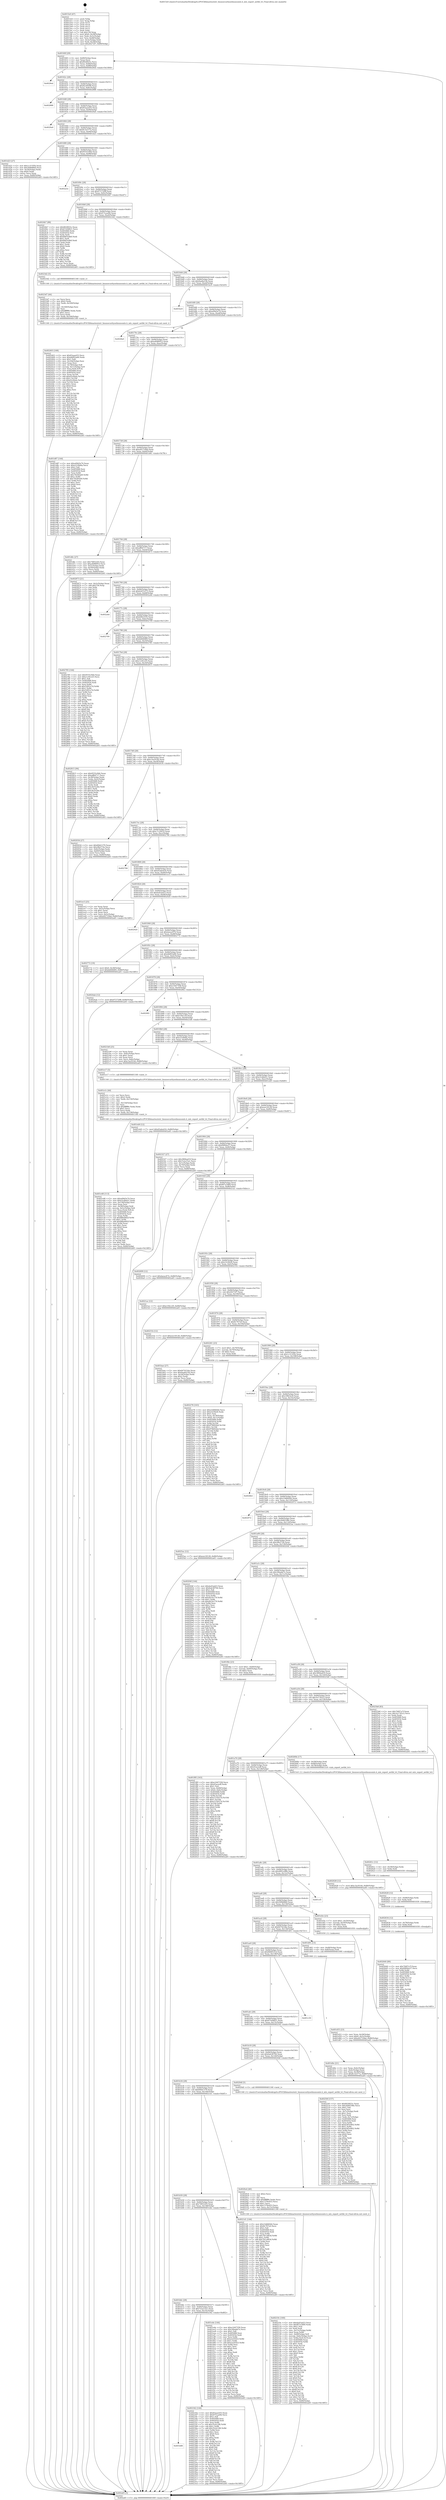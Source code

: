 digraph "0x4015e0" {
  label = "0x4015e0 (/mnt/c/Users/mathe/Desktop/tcc/POCII/binaries/extr_linuxsecurityselinuxssmls.h_mls_export_netlbl_lvl_Final-ollvm.out::main(0))"
  labelloc = "t"
  node[shape=record]

  Entry [label="",width=0.3,height=0.3,shape=circle,fillcolor=black,style=filled]
  "0x40160f" [label="{
     0x40160f [29]\l
     | [instrs]\l
     &nbsp;&nbsp;0x40160f \<+3\>: mov -0x80(%rbp),%eax\l
     &nbsp;&nbsp;0x401612 \<+2\>: mov %eax,%ecx\l
     &nbsp;&nbsp;0x401614 \<+6\>: sub $0x8028f25c,%ecx\l
     &nbsp;&nbsp;0x40161a \<+6\>: mov %eax,-0x84(%rbp)\l
     &nbsp;&nbsp;0x401620 \<+6\>: mov %ecx,-0x88(%rbp)\l
     &nbsp;&nbsp;0x401626 \<+6\>: je 00000000004029ed \<main+0x140d\>\l
  }"]
  "0x4029ed" [label="{
     0x4029ed\l
  }", style=dashed]
  "0x40162c" [label="{
     0x40162c [28]\l
     | [instrs]\l
     &nbsp;&nbsp;0x40162c \<+5\>: jmp 0000000000401631 \<main+0x51\>\l
     &nbsp;&nbsp;0x401631 \<+6\>: mov -0x84(%rbp),%eax\l
     &nbsp;&nbsp;0x401637 \<+5\>: sub $0x82c9f308,%eax\l
     &nbsp;&nbsp;0x40163c \<+6\>: mov %eax,-0x8c(%rbp)\l
     &nbsp;&nbsp;0x401642 \<+6\>: je 0000000000402888 \<main+0x12a8\>\l
  }"]
  Exit [label="",width=0.3,height=0.3,shape=circle,fillcolor=black,style=filled,peripheries=2]
  "0x402888" [label="{
     0x402888\l
  }", style=dashed]
  "0x401648" [label="{
     0x401648 [28]\l
     | [instrs]\l
     &nbsp;&nbsp;0x401648 \<+5\>: jmp 000000000040164d \<main+0x6d\>\l
     &nbsp;&nbsp;0x40164d \<+6\>: mov -0x84(%rbp),%eax\l
     &nbsp;&nbsp;0x401653 \<+5\>: sub $0x83aaed35,%eax\l
     &nbsp;&nbsp;0x401658 \<+6\>: mov %eax,-0x90(%rbp)\l
     &nbsp;&nbsp;0x40165e \<+6\>: je 00000000004029a0 \<main+0x13c0\>\l
  }"]
  "0x402640" [label="{
     0x402640 [89]\l
     | [instrs]\l
     &nbsp;&nbsp;0x402640 \<+5\>: mov $0x7fd97a7f,%eax\l
     &nbsp;&nbsp;0x402645 \<+5\>: mov $0xf0894a57,%ecx\l
     &nbsp;&nbsp;0x40264a \<+3\>: xor %r8d,%r8d\l
     &nbsp;&nbsp;0x40264d \<+8\>: mov 0x405068,%r9d\l
     &nbsp;&nbsp;0x402655 \<+8\>: mov 0x405054,%r10d\l
     &nbsp;&nbsp;0x40265d \<+4\>: sub $0x1,%r8d\l
     &nbsp;&nbsp;0x402661 \<+3\>: mov %r9d,%r11d\l
     &nbsp;&nbsp;0x402664 \<+3\>: add %r8d,%r11d\l
     &nbsp;&nbsp;0x402667 \<+4\>: imul %r11d,%r9d\l
     &nbsp;&nbsp;0x40266b \<+4\>: and $0x1,%r9d\l
     &nbsp;&nbsp;0x40266f \<+4\>: cmp $0x0,%r9d\l
     &nbsp;&nbsp;0x402673 \<+3\>: sete %bl\l
     &nbsp;&nbsp;0x402676 \<+4\>: cmp $0xa,%r10d\l
     &nbsp;&nbsp;0x40267a \<+4\>: setl %r14b\l
     &nbsp;&nbsp;0x40267e \<+3\>: mov %bl,%r15b\l
     &nbsp;&nbsp;0x402681 \<+3\>: and %r14b,%r15b\l
     &nbsp;&nbsp;0x402684 \<+3\>: xor %r14b,%bl\l
     &nbsp;&nbsp;0x402687 \<+3\>: or %bl,%r15b\l
     &nbsp;&nbsp;0x40268a \<+4\>: test $0x1,%r15b\l
     &nbsp;&nbsp;0x40268e \<+3\>: cmovne %ecx,%eax\l
     &nbsp;&nbsp;0x402691 \<+3\>: mov %eax,-0x80(%rbp)\l
     &nbsp;&nbsp;0x402694 \<+5\>: jmp 0000000000402a65 \<main+0x1485\>\l
  }"]
  "0x4029a0" [label="{
     0x4029a0\l
  }", style=dashed]
  "0x401664" [label="{
     0x401664 [28]\l
     | [instrs]\l
     &nbsp;&nbsp;0x401664 \<+5\>: jmp 0000000000401669 \<main+0x89\>\l
     &nbsp;&nbsp;0x401669 \<+6\>: mov -0x84(%rbp),%eax\l
     &nbsp;&nbsp;0x40166f \<+5\>: sub $0x8c1b377a,%eax\l
     &nbsp;&nbsp;0x401674 \<+6\>: mov %eax,-0x94(%rbp)\l
     &nbsp;&nbsp;0x40167a \<+6\>: je 0000000000401d23 \<main+0x743\>\l
  }"]
  "0x402634" [label="{
     0x402634 [12]\l
     | [instrs]\l
     &nbsp;&nbsp;0x402634 \<+4\>: mov -0x78(%rbp),%rdx\l
     &nbsp;&nbsp;0x402638 \<+3\>: mov %rdx,%rdi\l
     &nbsp;&nbsp;0x40263b \<+5\>: call 0000000000401030 \<free@plt\>\l
     | [calls]\l
     &nbsp;&nbsp;0x401030 \{1\} (unknown)\l
  }"]
  "0x401d23" [label="{
     0x401d23 [27]\l
     | [instrs]\l
     &nbsp;&nbsp;0x401d23 \<+5\>: mov $0x1c315f5b,%eax\l
     &nbsp;&nbsp;0x401d28 \<+5\>: mov $0x569bf6b0,%ecx\l
     &nbsp;&nbsp;0x401d2d \<+3\>: mov -0x30(%rbp),%edx\l
     &nbsp;&nbsp;0x401d30 \<+3\>: cmp $0x0,%edx\l
     &nbsp;&nbsp;0x401d33 \<+3\>: cmove %ecx,%eax\l
     &nbsp;&nbsp;0x401d36 \<+3\>: mov %eax,-0x80(%rbp)\l
     &nbsp;&nbsp;0x401d39 \<+5\>: jmp 0000000000402a65 \<main+0x1485\>\l
  }"]
  "0x401680" [label="{
     0x401680 [28]\l
     | [instrs]\l
     &nbsp;&nbsp;0x401680 \<+5\>: jmp 0000000000401685 \<main+0xa5\>\l
     &nbsp;&nbsp;0x401685 \<+6\>: mov -0x84(%rbp),%eax\l
     &nbsp;&nbsp;0x40168b \<+5\>: sub $0x9555c944,%eax\l
     &nbsp;&nbsp;0x401690 \<+6\>: mov %eax,-0x98(%rbp)\l
     &nbsp;&nbsp;0x401696 \<+6\>: je 0000000000402a5e \<main+0x147e\>\l
  }"]
  "0x402628" [label="{
     0x402628 [12]\l
     | [instrs]\l
     &nbsp;&nbsp;0x402628 \<+4\>: mov -0x68(%rbp),%rdx\l
     &nbsp;&nbsp;0x40262c \<+3\>: mov %rdx,%rdi\l
     &nbsp;&nbsp;0x40262f \<+5\>: call 0000000000401030 \<free@plt\>\l
     | [calls]\l
     &nbsp;&nbsp;0x401030 \{1\} (unknown)\l
  }"]
  "0x402a5e" [label="{
     0x402a5e\l
  }", style=dashed]
  "0x40169c" [label="{
     0x40169c [28]\l
     | [instrs]\l
     &nbsp;&nbsp;0x40169c \<+5\>: jmp 00000000004016a1 \<main+0xc1\>\l
     &nbsp;&nbsp;0x4016a1 \<+6\>: mov -0x84(%rbp),%eax\l
     &nbsp;&nbsp;0x4016a7 \<+5\>: sub $0x972729ff,%eax\l
     &nbsp;&nbsp;0x4016ac \<+6\>: mov %eax,-0x9c(%rbp)\l
     &nbsp;&nbsp;0x4016b2 \<+6\>: je 00000000004024b7 \<main+0xed7\>\l
  }"]
  "0x40261c" [label="{
     0x40261c [12]\l
     | [instrs]\l
     &nbsp;&nbsp;0x40261c \<+4\>: mov -0x58(%rbp),%rdx\l
     &nbsp;&nbsp;0x402620 \<+3\>: mov %rdx,%rdi\l
     &nbsp;&nbsp;0x402623 \<+5\>: call 0000000000401030 \<free@plt\>\l
     | [calls]\l
     &nbsp;&nbsp;0x401030 \{1\} (unknown)\l
  }"]
  "0x4024b7" [label="{
     0x4024b7 [88]\l
     | [instrs]\l
     &nbsp;&nbsp;0x4024b7 \<+5\>: mov $0x8028f25c,%eax\l
     &nbsp;&nbsp;0x4024bc \<+5\>: mov $0x67e04821,%ecx\l
     &nbsp;&nbsp;0x4024c1 \<+7\>: mov 0x405068,%edx\l
     &nbsp;&nbsp;0x4024c8 \<+7\>: mov 0x405054,%esi\l
     &nbsp;&nbsp;0x4024cf \<+2\>: mov %edx,%edi\l
     &nbsp;&nbsp;0x4024d1 \<+6\>: add $0x8465edb0,%edi\l
     &nbsp;&nbsp;0x4024d7 \<+3\>: sub $0x1,%edi\l
     &nbsp;&nbsp;0x4024da \<+6\>: sub $0x8465edb0,%edi\l
     &nbsp;&nbsp;0x4024e0 \<+3\>: imul %edi,%edx\l
     &nbsp;&nbsp;0x4024e3 \<+3\>: and $0x1,%edx\l
     &nbsp;&nbsp;0x4024e6 \<+3\>: cmp $0x0,%edx\l
     &nbsp;&nbsp;0x4024e9 \<+4\>: sete %r8b\l
     &nbsp;&nbsp;0x4024ed \<+3\>: cmp $0xa,%esi\l
     &nbsp;&nbsp;0x4024f0 \<+4\>: setl %r9b\l
     &nbsp;&nbsp;0x4024f4 \<+3\>: mov %r8b,%r10b\l
     &nbsp;&nbsp;0x4024f7 \<+3\>: and %r9b,%r10b\l
     &nbsp;&nbsp;0x4024fa \<+3\>: xor %r9b,%r8b\l
     &nbsp;&nbsp;0x4024fd \<+3\>: or %r8b,%r10b\l
     &nbsp;&nbsp;0x402500 \<+4\>: test $0x1,%r10b\l
     &nbsp;&nbsp;0x402504 \<+3\>: cmovne %ecx,%eax\l
     &nbsp;&nbsp;0x402507 \<+3\>: mov %eax,-0x80(%rbp)\l
     &nbsp;&nbsp;0x40250a \<+5\>: jmp 0000000000402a65 \<main+0x1485\>\l
  }"]
  "0x4016b8" [label="{
     0x4016b8 [28]\l
     | [instrs]\l
     &nbsp;&nbsp;0x4016b8 \<+5\>: jmp 00000000004016bd \<main+0xdd\>\l
     &nbsp;&nbsp;0x4016bd \<+6\>: mov -0x84(%rbp),%eax\l
     &nbsp;&nbsp;0x4016c3 \<+5\>: sub $0x975cae84,%eax\l
     &nbsp;&nbsp;0x4016c8 \<+6\>: mov %eax,-0xa0(%rbp)\l
     &nbsp;&nbsp;0x4016ce \<+6\>: je 00000000004023d2 \<main+0xdf2\>\l
  }"]
  "0x402403" [label="{
     0x402403 [168]\l
     | [instrs]\l
     &nbsp;&nbsp;0x402403 \<+5\>: mov $0x83aaed35,%ecx\l
     &nbsp;&nbsp;0x402408 \<+5\>: mov $0xdb893a66,%edx\l
     &nbsp;&nbsp;0x40240d \<+3\>: mov $0x1,%dil\l
     &nbsp;&nbsp;0x402410 \<+6\>: mov -0x164(%rbp),%esi\l
     &nbsp;&nbsp;0x402416 \<+3\>: imul %eax,%esi\l
     &nbsp;&nbsp;0x402419 \<+4\>: mov -0x78(%rbp),%r8\l
     &nbsp;&nbsp;0x40241d \<+4\>: movslq -0x7c(%rbp),%r9\l
     &nbsp;&nbsp;0x402421 \<+4\>: mov %esi,(%r8,%r9,4)\l
     &nbsp;&nbsp;0x402425 \<+7\>: mov 0x405068,%eax\l
     &nbsp;&nbsp;0x40242c \<+7\>: mov 0x405054,%esi\l
     &nbsp;&nbsp;0x402433 \<+3\>: mov %eax,%r10d\l
     &nbsp;&nbsp;0x402436 \<+7\>: add $0xd3c0fafa,%r10d\l
     &nbsp;&nbsp;0x40243d \<+4\>: sub $0x1,%r10d\l
     &nbsp;&nbsp;0x402441 \<+7\>: sub $0xd3c0fafa,%r10d\l
     &nbsp;&nbsp;0x402448 \<+4\>: imul %r10d,%eax\l
     &nbsp;&nbsp;0x40244c \<+3\>: and $0x1,%eax\l
     &nbsp;&nbsp;0x40244f \<+3\>: cmp $0x0,%eax\l
     &nbsp;&nbsp;0x402452 \<+4\>: sete %r11b\l
     &nbsp;&nbsp;0x402456 \<+3\>: cmp $0xa,%esi\l
     &nbsp;&nbsp;0x402459 \<+3\>: setl %bl\l
     &nbsp;&nbsp;0x40245c \<+3\>: mov %r11b,%r14b\l
     &nbsp;&nbsp;0x40245f \<+4\>: xor $0xff,%r14b\l
     &nbsp;&nbsp;0x402463 \<+3\>: mov %bl,%r15b\l
     &nbsp;&nbsp;0x402466 \<+4\>: xor $0xff,%r15b\l
     &nbsp;&nbsp;0x40246a \<+4\>: xor $0x0,%dil\l
     &nbsp;&nbsp;0x40246e \<+3\>: mov %r14b,%r12b\l
     &nbsp;&nbsp;0x402471 \<+4\>: and $0x0,%r12b\l
     &nbsp;&nbsp;0x402475 \<+3\>: and %dil,%r11b\l
     &nbsp;&nbsp;0x402478 \<+3\>: mov %r15b,%r13b\l
     &nbsp;&nbsp;0x40247b \<+4\>: and $0x0,%r13b\l
     &nbsp;&nbsp;0x40247f \<+3\>: and %dil,%bl\l
     &nbsp;&nbsp;0x402482 \<+3\>: or %r11b,%r12b\l
     &nbsp;&nbsp;0x402485 \<+3\>: or %bl,%r13b\l
     &nbsp;&nbsp;0x402488 \<+3\>: xor %r13b,%r12b\l
     &nbsp;&nbsp;0x40248b \<+3\>: or %r15b,%r14b\l
     &nbsp;&nbsp;0x40248e \<+4\>: xor $0xff,%r14b\l
     &nbsp;&nbsp;0x402492 \<+4\>: or $0x0,%dil\l
     &nbsp;&nbsp;0x402496 \<+3\>: and %dil,%r14b\l
     &nbsp;&nbsp;0x402499 \<+3\>: or %r14b,%r12b\l
     &nbsp;&nbsp;0x40249c \<+4\>: test $0x1,%r12b\l
     &nbsp;&nbsp;0x4024a0 \<+3\>: cmovne %edx,%ecx\l
     &nbsp;&nbsp;0x4024a3 \<+3\>: mov %ecx,-0x80(%rbp)\l
     &nbsp;&nbsp;0x4024a6 \<+5\>: jmp 0000000000402a65 \<main+0x1485\>\l
  }"]
  "0x4023d2" [label="{
     0x4023d2 [5]\l
     | [instrs]\l
     &nbsp;&nbsp;0x4023d2 \<+5\>: call 0000000000401160 \<next_i\>\l
     | [calls]\l
     &nbsp;&nbsp;0x401160 \{1\} (/mnt/c/Users/mathe/Desktop/tcc/POCII/binaries/extr_linuxsecurityselinuxssmls.h_mls_export_netlbl_lvl_Final-ollvm.out::next_i)\l
  }"]
  "0x4016d4" [label="{
     0x4016d4 [28]\l
     | [instrs]\l
     &nbsp;&nbsp;0x4016d4 \<+5\>: jmp 00000000004016d9 \<main+0xf9\>\l
     &nbsp;&nbsp;0x4016d9 \<+6\>: mov -0x84(%rbp),%eax\l
     &nbsp;&nbsp;0x4016df \<+5\>: sub $0x9aa8a53b,%eax\l
     &nbsp;&nbsp;0x4016e4 \<+6\>: mov %eax,-0xa4(%rbp)\l
     &nbsp;&nbsp;0x4016ea \<+6\>: je 0000000000401bc9 \<main+0x5e9\>\l
  }"]
  "0x4023d7" [label="{
     0x4023d7 [44]\l
     | [instrs]\l
     &nbsp;&nbsp;0x4023d7 \<+2\>: xor %ecx,%ecx\l
     &nbsp;&nbsp;0x4023d9 \<+5\>: mov $0x2,%edx\l
     &nbsp;&nbsp;0x4023de \<+6\>: mov %edx,-0x160(%rbp)\l
     &nbsp;&nbsp;0x4023e4 \<+1\>: cltd\l
     &nbsp;&nbsp;0x4023e5 \<+6\>: mov -0x160(%rbp),%esi\l
     &nbsp;&nbsp;0x4023eb \<+2\>: idiv %esi\l
     &nbsp;&nbsp;0x4023ed \<+6\>: imul $0xfffffffe,%edx,%edx\l
     &nbsp;&nbsp;0x4023f3 \<+3\>: sub $0x1,%ecx\l
     &nbsp;&nbsp;0x4023f6 \<+2\>: sub %ecx,%edx\l
     &nbsp;&nbsp;0x4023f8 \<+6\>: mov %edx,-0x164(%rbp)\l
     &nbsp;&nbsp;0x4023fe \<+5\>: call 0000000000401160 \<next_i\>\l
     | [calls]\l
     &nbsp;&nbsp;0x401160 \{1\} (/mnt/c/Users/mathe/Desktop/tcc/POCII/binaries/extr_linuxsecurityselinuxssmls.h_mls_export_netlbl_lvl_Final-ollvm.out::next_i)\l
  }"]
  "0x401bc9" [label="{
     0x401bc9\l
  }", style=dashed]
  "0x4016f0" [label="{
     0x4016f0 [28]\l
     | [instrs]\l
     &nbsp;&nbsp;0x4016f0 \<+5\>: jmp 00000000004016f5 \<main+0x115\>\l
     &nbsp;&nbsp;0x4016f5 \<+6\>: mov -0x84(%rbp),%eax\l
     &nbsp;&nbsp;0x4016fb \<+5\>: sub $0xa09d3e74,%eax\l
     &nbsp;&nbsp;0x401700 \<+6\>: mov %eax,-0xa8(%rbp)\l
     &nbsp;&nbsp;0x401706 \<+6\>: je 00000000004028a0 \<main+0x12c0\>\l
  }"]
  "0x401b88" [label="{
     0x401b88\l
  }", style=dashed]
  "0x4028a0" [label="{
     0x4028a0\l
  }", style=dashed]
  "0x40170c" [label="{
     0x40170c [28]\l
     | [instrs]\l
     &nbsp;&nbsp;0x40170c \<+5\>: jmp 0000000000401711 \<main+0x131\>\l
     &nbsp;&nbsp;0x401711 \<+6\>: mov -0x84(%rbp),%eax\l
     &nbsp;&nbsp;0x401717 \<+5\>: sub $0xa4086953,%eax\l
     &nbsp;&nbsp;0x40171c \<+6\>: mov %eax,-0xac(%rbp)\l
     &nbsp;&nbsp;0x401722 \<+6\>: je 0000000000401d87 \<main+0x7a7\>\l
  }"]
  "0x402342" [label="{
     0x402342 [144]\l
     | [instrs]\l
     &nbsp;&nbsp;0x402342 \<+5\>: mov $0x83aaed35,%eax\l
     &nbsp;&nbsp;0x402347 \<+5\>: mov $0x975cae84,%ecx\l
     &nbsp;&nbsp;0x40234c \<+2\>: mov $0x1,%dl\l
     &nbsp;&nbsp;0x40234e \<+7\>: mov 0x405068,%esi\l
     &nbsp;&nbsp;0x402355 \<+7\>: mov 0x405054,%edi\l
     &nbsp;&nbsp;0x40235c \<+3\>: mov %esi,%r8d\l
     &nbsp;&nbsp;0x40235f \<+7\>: sub $0x35cb12f6,%r8d\l
     &nbsp;&nbsp;0x402366 \<+4\>: sub $0x1,%r8d\l
     &nbsp;&nbsp;0x40236a \<+7\>: add $0x35cb12f6,%r8d\l
     &nbsp;&nbsp;0x402371 \<+4\>: imul %r8d,%esi\l
     &nbsp;&nbsp;0x402375 \<+3\>: and $0x1,%esi\l
     &nbsp;&nbsp;0x402378 \<+3\>: cmp $0x0,%esi\l
     &nbsp;&nbsp;0x40237b \<+4\>: sete %r9b\l
     &nbsp;&nbsp;0x40237f \<+3\>: cmp $0xa,%edi\l
     &nbsp;&nbsp;0x402382 \<+4\>: setl %r10b\l
     &nbsp;&nbsp;0x402386 \<+3\>: mov %r9b,%r11b\l
     &nbsp;&nbsp;0x402389 \<+4\>: xor $0xff,%r11b\l
     &nbsp;&nbsp;0x40238d \<+3\>: mov %r10b,%bl\l
     &nbsp;&nbsp;0x402390 \<+3\>: xor $0xff,%bl\l
     &nbsp;&nbsp;0x402393 \<+3\>: xor $0x1,%dl\l
     &nbsp;&nbsp;0x402396 \<+3\>: mov %r11b,%r14b\l
     &nbsp;&nbsp;0x402399 \<+4\>: and $0xff,%r14b\l
     &nbsp;&nbsp;0x40239d \<+3\>: and %dl,%r9b\l
     &nbsp;&nbsp;0x4023a0 \<+3\>: mov %bl,%r15b\l
     &nbsp;&nbsp;0x4023a3 \<+4\>: and $0xff,%r15b\l
     &nbsp;&nbsp;0x4023a7 \<+3\>: and %dl,%r10b\l
     &nbsp;&nbsp;0x4023aa \<+3\>: or %r9b,%r14b\l
     &nbsp;&nbsp;0x4023ad \<+3\>: or %r10b,%r15b\l
     &nbsp;&nbsp;0x4023b0 \<+3\>: xor %r15b,%r14b\l
     &nbsp;&nbsp;0x4023b3 \<+3\>: or %bl,%r11b\l
     &nbsp;&nbsp;0x4023b6 \<+4\>: xor $0xff,%r11b\l
     &nbsp;&nbsp;0x4023ba \<+3\>: or $0x1,%dl\l
     &nbsp;&nbsp;0x4023bd \<+3\>: and %dl,%r11b\l
     &nbsp;&nbsp;0x4023c0 \<+3\>: or %r11b,%r14b\l
     &nbsp;&nbsp;0x4023c3 \<+4\>: test $0x1,%r14b\l
     &nbsp;&nbsp;0x4023c7 \<+3\>: cmovne %ecx,%eax\l
     &nbsp;&nbsp;0x4023ca \<+3\>: mov %eax,-0x80(%rbp)\l
     &nbsp;&nbsp;0x4023cd \<+5\>: jmp 0000000000402a65 \<main+0x1485\>\l
  }"]
  "0x401d87" [label="{
     0x401d87 [144]\l
     | [instrs]\l
     &nbsp;&nbsp;0x401d87 \<+5\>: mov $0xa09d3e74,%eax\l
     &nbsp;&nbsp;0x401d8c \<+5\>: mov $0xe210b6fa,%ecx\l
     &nbsp;&nbsp;0x401d91 \<+2\>: mov $0x1,%dl\l
     &nbsp;&nbsp;0x401d93 \<+7\>: mov 0x405068,%esi\l
     &nbsp;&nbsp;0x401d9a \<+7\>: mov 0x405054,%edi\l
     &nbsp;&nbsp;0x401da1 \<+3\>: mov %esi,%r8d\l
     &nbsp;&nbsp;0x401da4 \<+7\>: add $0x79240ab9,%r8d\l
     &nbsp;&nbsp;0x401dab \<+4\>: sub $0x1,%r8d\l
     &nbsp;&nbsp;0x401daf \<+7\>: sub $0x79240ab9,%r8d\l
     &nbsp;&nbsp;0x401db6 \<+4\>: imul %r8d,%esi\l
     &nbsp;&nbsp;0x401dba \<+3\>: and $0x1,%esi\l
     &nbsp;&nbsp;0x401dbd \<+3\>: cmp $0x0,%esi\l
     &nbsp;&nbsp;0x401dc0 \<+4\>: sete %r9b\l
     &nbsp;&nbsp;0x401dc4 \<+3\>: cmp $0xa,%edi\l
     &nbsp;&nbsp;0x401dc7 \<+4\>: setl %r10b\l
     &nbsp;&nbsp;0x401dcb \<+3\>: mov %r9b,%r11b\l
     &nbsp;&nbsp;0x401dce \<+4\>: xor $0xff,%r11b\l
     &nbsp;&nbsp;0x401dd2 \<+3\>: mov %r10b,%bl\l
     &nbsp;&nbsp;0x401dd5 \<+3\>: xor $0xff,%bl\l
     &nbsp;&nbsp;0x401dd8 \<+3\>: xor $0x0,%dl\l
     &nbsp;&nbsp;0x401ddb \<+3\>: mov %r11b,%r14b\l
     &nbsp;&nbsp;0x401dde \<+4\>: and $0x0,%r14b\l
     &nbsp;&nbsp;0x401de2 \<+3\>: and %dl,%r9b\l
     &nbsp;&nbsp;0x401de5 \<+3\>: mov %bl,%r15b\l
     &nbsp;&nbsp;0x401de8 \<+4\>: and $0x0,%r15b\l
     &nbsp;&nbsp;0x401dec \<+3\>: and %dl,%r10b\l
     &nbsp;&nbsp;0x401def \<+3\>: or %r9b,%r14b\l
     &nbsp;&nbsp;0x401df2 \<+3\>: or %r10b,%r15b\l
     &nbsp;&nbsp;0x401df5 \<+3\>: xor %r15b,%r14b\l
     &nbsp;&nbsp;0x401df8 \<+3\>: or %bl,%r11b\l
     &nbsp;&nbsp;0x401dfb \<+4\>: xor $0xff,%r11b\l
     &nbsp;&nbsp;0x401dff \<+3\>: or $0x0,%dl\l
     &nbsp;&nbsp;0x401e02 \<+3\>: and %dl,%r11b\l
     &nbsp;&nbsp;0x401e05 \<+3\>: or %r11b,%r14b\l
     &nbsp;&nbsp;0x401e08 \<+4\>: test $0x1,%r14b\l
     &nbsp;&nbsp;0x401e0c \<+3\>: cmovne %ecx,%eax\l
     &nbsp;&nbsp;0x401e0f \<+3\>: mov %eax,-0x80(%rbp)\l
     &nbsp;&nbsp;0x401e12 \<+5\>: jmp 0000000000402a65 \<main+0x1485\>\l
  }"]
  "0x401728" [label="{
     0x401728 [28]\l
     | [instrs]\l
     &nbsp;&nbsp;0x401728 \<+5\>: jmp 000000000040172d \<main+0x14d\>\l
     &nbsp;&nbsp;0x40172d \<+6\>: mov -0x84(%rbp),%eax\l
     &nbsp;&nbsp;0x401733 \<+5\>: sub $0xa92710bd,%eax\l
     &nbsp;&nbsp;0x401738 \<+6\>: mov %eax,-0xb0(%rbp)\l
     &nbsp;&nbsp;0x40173e \<+6\>: je 0000000000401d6c \<main+0x78c\>\l
  }"]
  "0x402278" [label="{
     0x402278 [163]\l
     | [instrs]\l
     &nbsp;&nbsp;0x402278 \<+5\>: mov $0x23d66044,%ecx\l
     &nbsp;&nbsp;0x40227d \<+5\>: mov $0x23c9428,%edx\l
     &nbsp;&nbsp;0x402282 \<+3\>: mov $0x1,%sil\l
     &nbsp;&nbsp;0x402285 \<+4\>: mov %rax,-0x78(%rbp)\l
     &nbsp;&nbsp;0x402289 \<+7\>: movl $0x0,-0x7c(%rbp)\l
     &nbsp;&nbsp;0x402290 \<+8\>: mov 0x405068,%r8d\l
     &nbsp;&nbsp;0x402298 \<+8\>: mov 0x405054,%r9d\l
     &nbsp;&nbsp;0x4022a0 \<+3\>: mov %r8d,%r10d\l
     &nbsp;&nbsp;0x4022a3 \<+7\>: add $0x978692b4,%r10d\l
     &nbsp;&nbsp;0x4022aa \<+4\>: sub $0x1,%r10d\l
     &nbsp;&nbsp;0x4022ae \<+7\>: sub $0x978692b4,%r10d\l
     &nbsp;&nbsp;0x4022b5 \<+4\>: imul %r10d,%r8d\l
     &nbsp;&nbsp;0x4022b9 \<+4\>: and $0x1,%r8d\l
     &nbsp;&nbsp;0x4022bd \<+4\>: cmp $0x0,%r8d\l
     &nbsp;&nbsp;0x4022c1 \<+4\>: sete %r11b\l
     &nbsp;&nbsp;0x4022c5 \<+4\>: cmp $0xa,%r9d\l
     &nbsp;&nbsp;0x4022c9 \<+3\>: setl %bl\l
     &nbsp;&nbsp;0x4022cc \<+3\>: mov %r11b,%r14b\l
     &nbsp;&nbsp;0x4022cf \<+4\>: xor $0xff,%r14b\l
     &nbsp;&nbsp;0x4022d3 \<+3\>: mov %bl,%r15b\l
     &nbsp;&nbsp;0x4022d6 \<+4\>: xor $0xff,%r15b\l
     &nbsp;&nbsp;0x4022da \<+4\>: xor $0x1,%sil\l
     &nbsp;&nbsp;0x4022de \<+3\>: mov %r14b,%r12b\l
     &nbsp;&nbsp;0x4022e1 \<+4\>: and $0xff,%r12b\l
     &nbsp;&nbsp;0x4022e5 \<+3\>: and %sil,%r11b\l
     &nbsp;&nbsp;0x4022e8 \<+3\>: mov %r15b,%r13b\l
     &nbsp;&nbsp;0x4022eb \<+4\>: and $0xff,%r13b\l
     &nbsp;&nbsp;0x4022ef \<+3\>: and %sil,%bl\l
     &nbsp;&nbsp;0x4022f2 \<+3\>: or %r11b,%r12b\l
     &nbsp;&nbsp;0x4022f5 \<+3\>: or %bl,%r13b\l
     &nbsp;&nbsp;0x4022f8 \<+3\>: xor %r13b,%r12b\l
     &nbsp;&nbsp;0x4022fb \<+3\>: or %r15b,%r14b\l
     &nbsp;&nbsp;0x4022fe \<+4\>: xor $0xff,%r14b\l
     &nbsp;&nbsp;0x402302 \<+4\>: or $0x1,%sil\l
     &nbsp;&nbsp;0x402306 \<+3\>: and %sil,%r14b\l
     &nbsp;&nbsp;0x402309 \<+3\>: or %r14b,%r12b\l
     &nbsp;&nbsp;0x40230c \<+4\>: test $0x1,%r12b\l
     &nbsp;&nbsp;0x402310 \<+3\>: cmovne %edx,%ecx\l
     &nbsp;&nbsp;0x402313 \<+3\>: mov %ecx,-0x80(%rbp)\l
     &nbsp;&nbsp;0x402316 \<+5\>: jmp 0000000000402a65 \<main+0x1485\>\l
  }"]
  "0x401d6c" [label="{
     0x401d6c [27]\l
     | [instrs]\l
     &nbsp;&nbsp;0x401d6c \<+5\>: mov $0x748522f3,%eax\l
     &nbsp;&nbsp;0x401d71 \<+5\>: mov $0xa4086953,%ecx\l
     &nbsp;&nbsp;0x401d76 \<+3\>: mov -0x5c(%rbp),%edx\l
     &nbsp;&nbsp;0x401d79 \<+3\>: cmp -0x50(%rbp),%edx\l
     &nbsp;&nbsp;0x401d7c \<+3\>: cmovl %ecx,%eax\l
     &nbsp;&nbsp;0x401d7f \<+3\>: mov %eax,-0x80(%rbp)\l
     &nbsp;&nbsp;0x401d82 \<+5\>: jmp 0000000000402a65 \<main+0x1485\>\l
  }"]
  "0x401744" [label="{
     0x401744 [28]\l
     | [instrs]\l
     &nbsp;&nbsp;0x401744 \<+5\>: jmp 0000000000401749 \<main+0x169\>\l
     &nbsp;&nbsp;0x401749 \<+6\>: mov -0x84(%rbp),%eax\l
     &nbsp;&nbsp;0x40174f \<+5\>: sub $0xaff64717,%eax\l
     &nbsp;&nbsp;0x401754 \<+6\>: mov %eax,-0xb4(%rbp)\l
     &nbsp;&nbsp;0x40175a \<+6\>: je 0000000000402873 \<main+0x1293\>\l
  }"]
  "0x40210c" [label="{
     0x40210c [160]\l
     | [instrs]\l
     &nbsp;&nbsp;0x40210c \<+5\>: mov $0xda43ad23,%ecx\l
     &nbsp;&nbsp;0x402111 \<+5\>: mov $0xf67a1869,%edx\l
     &nbsp;&nbsp;0x402116 \<+3\>: mov $0x1,%sil\l
     &nbsp;&nbsp;0x402119 \<+2\>: xor %edi,%edi\l
     &nbsp;&nbsp;0x40211b \<+7\>: mov -0x15c(%rbp),%r8d\l
     &nbsp;&nbsp;0x402122 \<+4\>: imul %eax,%r8d\l
     &nbsp;&nbsp;0x402126 \<+4\>: mov -0x68(%rbp),%r9\l
     &nbsp;&nbsp;0x40212a \<+4\>: movslq -0x6c(%rbp),%r10\l
     &nbsp;&nbsp;0x40212e \<+4\>: mov %r8d,(%r9,%r10,4)\l
     &nbsp;&nbsp;0x402132 \<+7\>: mov 0x405068,%eax\l
     &nbsp;&nbsp;0x402139 \<+8\>: mov 0x405054,%r8d\l
     &nbsp;&nbsp;0x402141 \<+3\>: sub $0x1,%edi\l
     &nbsp;&nbsp;0x402144 \<+3\>: mov %eax,%r11d\l
     &nbsp;&nbsp;0x402147 \<+3\>: add %edi,%r11d\l
     &nbsp;&nbsp;0x40214a \<+4\>: imul %r11d,%eax\l
     &nbsp;&nbsp;0x40214e \<+3\>: and $0x1,%eax\l
     &nbsp;&nbsp;0x402151 \<+3\>: cmp $0x0,%eax\l
     &nbsp;&nbsp;0x402154 \<+3\>: sete %bl\l
     &nbsp;&nbsp;0x402157 \<+4\>: cmp $0xa,%r8d\l
     &nbsp;&nbsp;0x40215b \<+4\>: setl %r14b\l
     &nbsp;&nbsp;0x40215f \<+3\>: mov %bl,%r15b\l
     &nbsp;&nbsp;0x402162 \<+4\>: xor $0xff,%r15b\l
     &nbsp;&nbsp;0x402166 \<+3\>: mov %r14b,%r12b\l
     &nbsp;&nbsp;0x402169 \<+4\>: xor $0xff,%r12b\l
     &nbsp;&nbsp;0x40216d \<+4\>: xor $0x0,%sil\l
     &nbsp;&nbsp;0x402171 \<+3\>: mov %r15b,%r13b\l
     &nbsp;&nbsp;0x402174 \<+4\>: and $0x0,%r13b\l
     &nbsp;&nbsp;0x402178 \<+3\>: and %sil,%bl\l
     &nbsp;&nbsp;0x40217b \<+3\>: mov %r12b,%al\l
     &nbsp;&nbsp;0x40217e \<+2\>: and $0x0,%al\l
     &nbsp;&nbsp;0x402180 \<+3\>: and %sil,%r14b\l
     &nbsp;&nbsp;0x402183 \<+3\>: or %bl,%r13b\l
     &nbsp;&nbsp;0x402186 \<+3\>: or %r14b,%al\l
     &nbsp;&nbsp;0x402189 \<+3\>: xor %al,%r13b\l
     &nbsp;&nbsp;0x40218c \<+3\>: or %r12b,%r15b\l
     &nbsp;&nbsp;0x40218f \<+4\>: xor $0xff,%r15b\l
     &nbsp;&nbsp;0x402193 \<+4\>: or $0x0,%sil\l
     &nbsp;&nbsp;0x402197 \<+3\>: and %sil,%r15b\l
     &nbsp;&nbsp;0x40219a \<+3\>: or %r15b,%r13b\l
     &nbsp;&nbsp;0x40219d \<+4\>: test $0x1,%r13b\l
     &nbsp;&nbsp;0x4021a1 \<+3\>: cmovne %edx,%ecx\l
     &nbsp;&nbsp;0x4021a4 \<+3\>: mov %ecx,-0x80(%rbp)\l
     &nbsp;&nbsp;0x4021a7 \<+5\>: jmp 0000000000402a65 \<main+0x1485\>\l
  }"]
  "0x402873" [label="{
     0x402873 [21]\l
     | [instrs]\l
     &nbsp;&nbsp;0x402873 \<+3\>: mov -0x2c(%rbp),%eax\l
     &nbsp;&nbsp;0x402876 \<+7\>: add $0x158,%rsp\l
     &nbsp;&nbsp;0x40287d \<+1\>: pop %rbx\l
     &nbsp;&nbsp;0x40287e \<+2\>: pop %r12\l
     &nbsp;&nbsp;0x402880 \<+2\>: pop %r13\l
     &nbsp;&nbsp;0x402882 \<+2\>: pop %r14\l
     &nbsp;&nbsp;0x402884 \<+2\>: pop %r15\l
     &nbsp;&nbsp;0x402886 \<+1\>: pop %rbp\l
     &nbsp;&nbsp;0x402887 \<+1\>: ret\l
  }"]
  "0x401760" [label="{
     0x401760 [28]\l
     | [instrs]\l
     &nbsp;&nbsp;0x401760 \<+5\>: jmp 0000000000401765 \<main+0x185\>\l
     &nbsp;&nbsp;0x401765 \<+6\>: mov -0x84(%rbp),%eax\l
     &nbsp;&nbsp;0x40176b \<+5\>: sub $0xb2d7e573,%eax\l
     &nbsp;&nbsp;0x401770 \<+6\>: mov %eax,-0xb8(%rbp)\l
     &nbsp;&nbsp;0x401776 \<+6\>: je 0000000000402a4d \<main+0x146d\>\l
  }"]
  "0x4020e4" [label="{
     0x4020e4 [40]\l
     | [instrs]\l
     &nbsp;&nbsp;0x4020e4 \<+5\>: mov $0x2,%ecx\l
     &nbsp;&nbsp;0x4020e9 \<+1\>: cltd\l
     &nbsp;&nbsp;0x4020ea \<+2\>: idiv %ecx\l
     &nbsp;&nbsp;0x4020ec \<+6\>: imul $0xfffffffe,%edx,%ecx\l
     &nbsp;&nbsp;0x4020f2 \<+6\>: sub $0x1376ed53,%ecx\l
     &nbsp;&nbsp;0x4020f8 \<+3\>: add $0x1,%ecx\l
     &nbsp;&nbsp;0x4020fb \<+6\>: add $0x1376ed53,%ecx\l
     &nbsp;&nbsp;0x402101 \<+6\>: mov %ecx,-0x15c(%rbp)\l
     &nbsp;&nbsp;0x402107 \<+5\>: call 0000000000401160 \<next_i\>\l
     | [calls]\l
     &nbsp;&nbsp;0x401160 \{1\} (/mnt/c/Users/mathe/Desktop/tcc/POCII/binaries/extr_linuxsecurityselinuxssmls.h_mls_export_netlbl_lvl_Final-ollvm.out::next_i)\l
  }"]
  "0x402a4d" [label="{
     0x402a4d\l
  }", style=dashed]
  "0x40177c" [label="{
     0x40177c [28]\l
     | [instrs]\l
     &nbsp;&nbsp;0x40177c \<+5\>: jmp 0000000000401781 \<main+0x1a1\>\l
     &nbsp;&nbsp;0x401781 \<+6\>: mov -0x84(%rbp),%eax\l
     &nbsp;&nbsp;0x401787 \<+5\>: sub $0xb90cf193,%eax\l
     &nbsp;&nbsp;0x40178c \<+6\>: mov %eax,-0xbc(%rbp)\l
     &nbsp;&nbsp;0x401792 \<+6\>: je 0000000000402709 \<main+0x1129\>\l
  }"]
  "0x401f85" [label="{
     0x401f85 [163]\l
     | [instrs]\l
     &nbsp;&nbsp;0x401f85 \<+5\>: mov $0xe1647358,%ecx\l
     &nbsp;&nbsp;0x401f8a \<+5\>: mov $0x45aceeff,%edx\l
     &nbsp;&nbsp;0x401f8f \<+3\>: mov $0x1,%sil\l
     &nbsp;&nbsp;0x401f92 \<+4\>: mov %rax,-0x68(%rbp)\l
     &nbsp;&nbsp;0x401f96 \<+7\>: movl $0x0,-0x6c(%rbp)\l
     &nbsp;&nbsp;0x401f9d \<+8\>: mov 0x405068,%r8d\l
     &nbsp;&nbsp;0x401fa5 \<+8\>: mov 0x405054,%r9d\l
     &nbsp;&nbsp;0x401fad \<+3\>: mov %r8d,%r10d\l
     &nbsp;&nbsp;0x401fb0 \<+7\>: add $0xe155637d,%r10d\l
     &nbsp;&nbsp;0x401fb7 \<+4\>: sub $0x1,%r10d\l
     &nbsp;&nbsp;0x401fbb \<+7\>: sub $0xe155637d,%r10d\l
     &nbsp;&nbsp;0x401fc2 \<+4\>: imul %r10d,%r8d\l
     &nbsp;&nbsp;0x401fc6 \<+4\>: and $0x1,%r8d\l
     &nbsp;&nbsp;0x401fca \<+4\>: cmp $0x0,%r8d\l
     &nbsp;&nbsp;0x401fce \<+4\>: sete %r11b\l
     &nbsp;&nbsp;0x401fd2 \<+4\>: cmp $0xa,%r9d\l
     &nbsp;&nbsp;0x401fd6 \<+3\>: setl %bl\l
     &nbsp;&nbsp;0x401fd9 \<+3\>: mov %r11b,%r14b\l
     &nbsp;&nbsp;0x401fdc \<+4\>: xor $0xff,%r14b\l
     &nbsp;&nbsp;0x401fe0 \<+3\>: mov %bl,%r15b\l
     &nbsp;&nbsp;0x401fe3 \<+4\>: xor $0xff,%r15b\l
     &nbsp;&nbsp;0x401fe7 \<+4\>: xor $0x1,%sil\l
     &nbsp;&nbsp;0x401feb \<+3\>: mov %r14b,%r12b\l
     &nbsp;&nbsp;0x401fee \<+4\>: and $0xff,%r12b\l
     &nbsp;&nbsp;0x401ff2 \<+3\>: and %sil,%r11b\l
     &nbsp;&nbsp;0x401ff5 \<+3\>: mov %r15b,%r13b\l
     &nbsp;&nbsp;0x401ff8 \<+4\>: and $0xff,%r13b\l
     &nbsp;&nbsp;0x401ffc \<+3\>: and %sil,%bl\l
     &nbsp;&nbsp;0x401fff \<+3\>: or %r11b,%r12b\l
     &nbsp;&nbsp;0x402002 \<+3\>: or %bl,%r13b\l
     &nbsp;&nbsp;0x402005 \<+3\>: xor %r13b,%r12b\l
     &nbsp;&nbsp;0x402008 \<+3\>: or %r15b,%r14b\l
     &nbsp;&nbsp;0x40200b \<+4\>: xor $0xff,%r14b\l
     &nbsp;&nbsp;0x40200f \<+4\>: or $0x1,%sil\l
     &nbsp;&nbsp;0x402013 \<+3\>: and %sil,%r14b\l
     &nbsp;&nbsp;0x402016 \<+3\>: or %r14b,%r12b\l
     &nbsp;&nbsp;0x402019 \<+4\>: test $0x1,%r12b\l
     &nbsp;&nbsp;0x40201d \<+3\>: cmovne %edx,%ecx\l
     &nbsp;&nbsp;0x402020 \<+3\>: mov %ecx,-0x80(%rbp)\l
     &nbsp;&nbsp;0x402023 \<+5\>: jmp 0000000000402a65 \<main+0x1485\>\l
  }"]
  "0x402709" [label="{
     0x402709\l
  }", style=dashed]
  "0x401798" [label="{
     0x401798 [28]\l
     | [instrs]\l
     &nbsp;&nbsp;0x401798 \<+5\>: jmp 000000000040179d \<main+0x1bd\>\l
     &nbsp;&nbsp;0x40179d \<+6\>: mov -0x84(%rbp),%eax\l
     &nbsp;&nbsp;0x4017a3 \<+5\>: sub $0xbb84fd69,%eax\l
     &nbsp;&nbsp;0x4017a8 \<+6\>: mov %eax,-0xc0(%rbp)\l
     &nbsp;&nbsp;0x4017ae \<+6\>: je 0000000000402785 \<main+0x11a5\>\l
  }"]
  "0x401b6c" [label="{
     0x401b6c [28]\l
     | [instrs]\l
     &nbsp;&nbsp;0x401b6c \<+5\>: jmp 0000000000401b71 \<main+0x591\>\l
     &nbsp;&nbsp;0x401b71 \<+6\>: mov -0x84(%rbp),%eax\l
     &nbsp;&nbsp;0x401b77 \<+5\>: sub $0x7e2a15a1,%eax\l
     &nbsp;&nbsp;0x401b7c \<+6\>: mov %eax,-0x14c(%rbp)\l
     &nbsp;&nbsp;0x401b82 \<+6\>: je 0000000000402342 \<main+0xd62\>\l
  }"]
  "0x402785" [label="{
     0x402785 [144]\l
     | [instrs]\l
     &nbsp;&nbsp;0x402785 \<+5\>: mov $0x9555c944,%eax\l
     &nbsp;&nbsp;0x40278a \<+5\>: mov $0xc1c81e25,%ecx\l
     &nbsp;&nbsp;0x40278f \<+2\>: mov $0x1,%dl\l
     &nbsp;&nbsp;0x402791 \<+7\>: mov 0x405068,%esi\l
     &nbsp;&nbsp;0x402798 \<+7\>: mov 0x405054,%edi\l
     &nbsp;&nbsp;0x40279f \<+3\>: mov %esi,%r8d\l
     &nbsp;&nbsp;0x4027a2 \<+7\>: add $0x52f01e7d,%r8d\l
     &nbsp;&nbsp;0x4027a9 \<+4\>: sub $0x1,%r8d\l
     &nbsp;&nbsp;0x4027ad \<+7\>: sub $0x52f01e7d,%r8d\l
     &nbsp;&nbsp;0x4027b4 \<+4\>: imul %r8d,%esi\l
     &nbsp;&nbsp;0x4027b8 \<+3\>: and $0x1,%esi\l
     &nbsp;&nbsp;0x4027bb \<+3\>: cmp $0x0,%esi\l
     &nbsp;&nbsp;0x4027be \<+4\>: sete %r9b\l
     &nbsp;&nbsp;0x4027c2 \<+3\>: cmp $0xa,%edi\l
     &nbsp;&nbsp;0x4027c5 \<+4\>: setl %r10b\l
     &nbsp;&nbsp;0x4027c9 \<+3\>: mov %r9b,%r11b\l
     &nbsp;&nbsp;0x4027cc \<+4\>: xor $0xff,%r11b\l
     &nbsp;&nbsp;0x4027d0 \<+3\>: mov %r10b,%bl\l
     &nbsp;&nbsp;0x4027d3 \<+3\>: xor $0xff,%bl\l
     &nbsp;&nbsp;0x4027d6 \<+3\>: xor $0x0,%dl\l
     &nbsp;&nbsp;0x4027d9 \<+3\>: mov %r11b,%r14b\l
     &nbsp;&nbsp;0x4027dc \<+4\>: and $0x0,%r14b\l
     &nbsp;&nbsp;0x4027e0 \<+3\>: and %dl,%r9b\l
     &nbsp;&nbsp;0x4027e3 \<+3\>: mov %bl,%r15b\l
     &nbsp;&nbsp;0x4027e6 \<+4\>: and $0x0,%r15b\l
     &nbsp;&nbsp;0x4027ea \<+3\>: and %dl,%r10b\l
     &nbsp;&nbsp;0x4027ed \<+3\>: or %r9b,%r14b\l
     &nbsp;&nbsp;0x4027f0 \<+3\>: or %r10b,%r15b\l
     &nbsp;&nbsp;0x4027f3 \<+3\>: xor %r15b,%r14b\l
     &nbsp;&nbsp;0x4027f6 \<+3\>: or %bl,%r11b\l
     &nbsp;&nbsp;0x4027f9 \<+4\>: xor $0xff,%r11b\l
     &nbsp;&nbsp;0x4027fd \<+3\>: or $0x0,%dl\l
     &nbsp;&nbsp;0x402800 \<+3\>: and %dl,%r11b\l
     &nbsp;&nbsp;0x402803 \<+3\>: or %r11b,%r14b\l
     &nbsp;&nbsp;0x402806 \<+4\>: test $0x1,%r14b\l
     &nbsp;&nbsp;0x40280a \<+3\>: cmovne %ecx,%eax\l
     &nbsp;&nbsp;0x40280d \<+3\>: mov %eax,-0x80(%rbp)\l
     &nbsp;&nbsp;0x402810 \<+5\>: jmp 0000000000402a65 \<main+0x1485\>\l
  }"]
  "0x4017b4" [label="{
     0x4017b4 [28]\l
     | [instrs]\l
     &nbsp;&nbsp;0x4017b4 \<+5\>: jmp 00000000004017b9 \<main+0x1d9\>\l
     &nbsp;&nbsp;0x4017b9 \<+6\>: mov -0x84(%rbp),%eax\l
     &nbsp;&nbsp;0x4017bf \<+5\>: sub $0xc1c81e25,%eax\l
     &nbsp;&nbsp;0x4017c4 \<+6\>: mov %eax,-0xc4(%rbp)\l
     &nbsp;&nbsp;0x4017ca \<+6\>: je 0000000000402815 \<main+0x1235\>\l
  }"]
  "0x401ede" [label="{
     0x401ede [144]\l
     | [instrs]\l
     &nbsp;&nbsp;0x401ede \<+5\>: mov $0xe1647358,%eax\l
     &nbsp;&nbsp;0x401ee3 \<+5\>: mov $0x30babb7e,%ecx\l
     &nbsp;&nbsp;0x401ee8 \<+2\>: mov $0x1,%dl\l
     &nbsp;&nbsp;0x401eea \<+7\>: mov 0x405068,%esi\l
     &nbsp;&nbsp;0x401ef1 \<+7\>: mov 0x405054,%edi\l
     &nbsp;&nbsp;0x401ef8 \<+3\>: mov %esi,%r8d\l
     &nbsp;&nbsp;0x401efb \<+7\>: sub $0xe2c65f23,%r8d\l
     &nbsp;&nbsp;0x401f02 \<+4\>: sub $0x1,%r8d\l
     &nbsp;&nbsp;0x401f06 \<+7\>: add $0xe2c65f23,%r8d\l
     &nbsp;&nbsp;0x401f0d \<+4\>: imul %r8d,%esi\l
     &nbsp;&nbsp;0x401f11 \<+3\>: and $0x1,%esi\l
     &nbsp;&nbsp;0x401f14 \<+3\>: cmp $0x0,%esi\l
     &nbsp;&nbsp;0x401f17 \<+4\>: sete %r9b\l
     &nbsp;&nbsp;0x401f1b \<+3\>: cmp $0xa,%edi\l
     &nbsp;&nbsp;0x401f1e \<+4\>: setl %r10b\l
     &nbsp;&nbsp;0x401f22 \<+3\>: mov %r9b,%r11b\l
     &nbsp;&nbsp;0x401f25 \<+4\>: xor $0xff,%r11b\l
     &nbsp;&nbsp;0x401f29 \<+3\>: mov %r10b,%bl\l
     &nbsp;&nbsp;0x401f2c \<+3\>: xor $0xff,%bl\l
     &nbsp;&nbsp;0x401f2f \<+3\>: xor $0x1,%dl\l
     &nbsp;&nbsp;0x401f32 \<+3\>: mov %r11b,%r14b\l
     &nbsp;&nbsp;0x401f35 \<+4\>: and $0xff,%r14b\l
     &nbsp;&nbsp;0x401f39 \<+3\>: and %dl,%r9b\l
     &nbsp;&nbsp;0x401f3c \<+3\>: mov %bl,%r15b\l
     &nbsp;&nbsp;0x401f3f \<+4\>: and $0xff,%r15b\l
     &nbsp;&nbsp;0x401f43 \<+3\>: and %dl,%r10b\l
     &nbsp;&nbsp;0x401f46 \<+3\>: or %r9b,%r14b\l
     &nbsp;&nbsp;0x401f49 \<+3\>: or %r10b,%r15b\l
     &nbsp;&nbsp;0x401f4c \<+3\>: xor %r15b,%r14b\l
     &nbsp;&nbsp;0x401f4f \<+3\>: or %bl,%r11b\l
     &nbsp;&nbsp;0x401f52 \<+4\>: xor $0xff,%r11b\l
     &nbsp;&nbsp;0x401f56 \<+3\>: or $0x1,%dl\l
     &nbsp;&nbsp;0x401f59 \<+3\>: and %dl,%r11b\l
     &nbsp;&nbsp;0x401f5c \<+3\>: or %r11b,%r14b\l
     &nbsp;&nbsp;0x401f5f \<+4\>: test $0x1,%r14b\l
     &nbsp;&nbsp;0x401f63 \<+3\>: cmovne %ecx,%eax\l
     &nbsp;&nbsp;0x401f66 \<+3\>: mov %eax,-0x80(%rbp)\l
     &nbsp;&nbsp;0x401f69 \<+5\>: jmp 0000000000402a65 \<main+0x1485\>\l
  }"]
  "0x402815" [label="{
     0x402815 [94]\l
     | [instrs]\l
     &nbsp;&nbsp;0x402815 \<+5\>: mov $0x9555c944,%eax\l
     &nbsp;&nbsp;0x40281a \<+5\>: mov $0xaff64717,%ecx\l
     &nbsp;&nbsp;0x40281f \<+3\>: mov -0x38(%rbp),%edx\l
     &nbsp;&nbsp;0x402822 \<+3\>: mov %edx,-0x2c(%rbp)\l
     &nbsp;&nbsp;0x402825 \<+7\>: mov 0x405068,%edx\l
     &nbsp;&nbsp;0x40282c \<+7\>: mov 0x405054,%esi\l
     &nbsp;&nbsp;0x402833 \<+2\>: mov %edx,%edi\l
     &nbsp;&nbsp;0x402835 \<+6\>: add $0xc4e5e2be,%edi\l
     &nbsp;&nbsp;0x40283b \<+3\>: sub $0x1,%edi\l
     &nbsp;&nbsp;0x40283e \<+6\>: sub $0xc4e5e2be,%edi\l
     &nbsp;&nbsp;0x402844 \<+3\>: imul %edi,%edx\l
     &nbsp;&nbsp;0x402847 \<+3\>: and $0x1,%edx\l
     &nbsp;&nbsp;0x40284a \<+3\>: cmp $0x0,%edx\l
     &nbsp;&nbsp;0x40284d \<+4\>: sete %r8b\l
     &nbsp;&nbsp;0x402851 \<+3\>: cmp $0xa,%esi\l
     &nbsp;&nbsp;0x402854 \<+4\>: setl %r9b\l
     &nbsp;&nbsp;0x402858 \<+3\>: mov %r8b,%r10b\l
     &nbsp;&nbsp;0x40285b \<+3\>: and %r9b,%r10b\l
     &nbsp;&nbsp;0x40285e \<+3\>: xor %r9b,%r8b\l
     &nbsp;&nbsp;0x402861 \<+3\>: or %r8b,%r10b\l
     &nbsp;&nbsp;0x402864 \<+4\>: test $0x1,%r10b\l
     &nbsp;&nbsp;0x402868 \<+3\>: cmovne %ecx,%eax\l
     &nbsp;&nbsp;0x40286b \<+3\>: mov %eax,-0x80(%rbp)\l
     &nbsp;&nbsp;0x40286e \<+5\>: jmp 0000000000402a65 \<main+0x1485\>\l
  }"]
  "0x4017d0" [label="{
     0x4017d0 [28]\l
     | [instrs]\l
     &nbsp;&nbsp;0x4017d0 \<+5\>: jmp 00000000004017d5 \<main+0x1f5\>\l
     &nbsp;&nbsp;0x4017d5 \<+6\>: mov -0x84(%rbp),%eax\l
     &nbsp;&nbsp;0x4017db \<+5\>: sub $0xc3ac9144,%eax\l
     &nbsp;&nbsp;0x4017e0 \<+6\>: mov %eax,-0xc8(%rbp)\l
     &nbsp;&nbsp;0x4017e6 \<+6\>: je 0000000000402034 \<main+0xa54\>\l
  }"]
  "0x401b50" [label="{
     0x401b50 [28]\l
     | [instrs]\l
     &nbsp;&nbsp;0x401b50 \<+5\>: jmp 0000000000401b55 \<main+0x575\>\l
     &nbsp;&nbsp;0x401b55 \<+6\>: mov -0x84(%rbp),%eax\l
     &nbsp;&nbsp;0x401b5b \<+5\>: sub $0x748522f3,%eax\l
     &nbsp;&nbsp;0x401b60 \<+6\>: mov %eax,-0x148(%rbp)\l
     &nbsp;&nbsp;0x401b66 \<+6\>: je 0000000000401ede \<main+0x8fe\>\l
  }"]
  "0x402034" [label="{
     0x402034 [27]\l
     | [instrs]\l
     &nbsp;&nbsp;0x402034 \<+5\>: mov $0x6f4d1379,%eax\l
     &nbsp;&nbsp;0x402039 \<+5\>: mov $0x2ffa572b,%ecx\l
     &nbsp;&nbsp;0x40203e \<+3\>: mov -0x6c(%rbp),%edx\l
     &nbsp;&nbsp;0x402041 \<+3\>: cmp -0x60(%rbp),%edx\l
     &nbsp;&nbsp;0x402044 \<+3\>: cmovl %ecx,%eax\l
     &nbsp;&nbsp;0x402047 \<+3\>: mov %eax,-0x80(%rbp)\l
     &nbsp;&nbsp;0x40204a \<+5\>: jmp 0000000000402a65 \<main+0x1485\>\l
  }"]
  "0x4017ec" [label="{
     0x4017ec [28]\l
     | [instrs]\l
     &nbsp;&nbsp;0x4017ec \<+5\>: jmp 00000000004017f1 \<main+0x211\>\l
     &nbsp;&nbsp;0x4017f1 \<+6\>: mov -0x84(%rbp),%eax\l
     &nbsp;&nbsp;0x4017f7 \<+5\>: sub $0xc7c10610,%eax\l
     &nbsp;&nbsp;0x4017fc \<+6\>: mov %eax,-0xcc(%rbp)\l
     &nbsp;&nbsp;0x401802 \<+6\>: je 0000000000402766 \<main+0x1186\>\l
  }"]
  "0x4021d1" [label="{
     0x4021d1 [144]\l
     | [instrs]\l
     &nbsp;&nbsp;0x4021d1 \<+5\>: mov $0x23d66044,%eax\l
     &nbsp;&nbsp;0x4021d6 \<+5\>: mov $0x8c767e0,%ecx\l
     &nbsp;&nbsp;0x4021db \<+2\>: mov $0x1,%dl\l
     &nbsp;&nbsp;0x4021dd \<+7\>: mov 0x405068,%esi\l
     &nbsp;&nbsp;0x4021e4 \<+7\>: mov 0x405054,%edi\l
     &nbsp;&nbsp;0x4021eb \<+3\>: mov %esi,%r8d\l
     &nbsp;&nbsp;0x4021ee \<+7\>: sub $0x781cd83d,%r8d\l
     &nbsp;&nbsp;0x4021f5 \<+4\>: sub $0x1,%r8d\l
     &nbsp;&nbsp;0x4021f9 \<+7\>: add $0x781cd83d,%r8d\l
     &nbsp;&nbsp;0x402200 \<+4\>: imul %r8d,%esi\l
     &nbsp;&nbsp;0x402204 \<+3\>: and $0x1,%esi\l
     &nbsp;&nbsp;0x402207 \<+3\>: cmp $0x0,%esi\l
     &nbsp;&nbsp;0x40220a \<+4\>: sete %r9b\l
     &nbsp;&nbsp;0x40220e \<+3\>: cmp $0xa,%edi\l
     &nbsp;&nbsp;0x402211 \<+4\>: setl %r10b\l
     &nbsp;&nbsp;0x402215 \<+3\>: mov %r9b,%r11b\l
     &nbsp;&nbsp;0x402218 \<+4\>: xor $0xff,%r11b\l
     &nbsp;&nbsp;0x40221c \<+3\>: mov %r10b,%bl\l
     &nbsp;&nbsp;0x40221f \<+3\>: xor $0xff,%bl\l
     &nbsp;&nbsp;0x402222 \<+3\>: xor $0x0,%dl\l
     &nbsp;&nbsp;0x402225 \<+3\>: mov %r11b,%r14b\l
     &nbsp;&nbsp;0x402228 \<+4\>: and $0x0,%r14b\l
     &nbsp;&nbsp;0x40222c \<+3\>: and %dl,%r9b\l
     &nbsp;&nbsp;0x40222f \<+3\>: mov %bl,%r15b\l
     &nbsp;&nbsp;0x402232 \<+4\>: and $0x0,%r15b\l
     &nbsp;&nbsp;0x402236 \<+3\>: and %dl,%r10b\l
     &nbsp;&nbsp;0x402239 \<+3\>: or %r9b,%r14b\l
     &nbsp;&nbsp;0x40223c \<+3\>: or %r10b,%r15b\l
     &nbsp;&nbsp;0x40223f \<+3\>: xor %r15b,%r14b\l
     &nbsp;&nbsp;0x402242 \<+3\>: or %bl,%r11b\l
     &nbsp;&nbsp;0x402245 \<+4\>: xor $0xff,%r11b\l
     &nbsp;&nbsp;0x402249 \<+3\>: or $0x0,%dl\l
     &nbsp;&nbsp;0x40224c \<+3\>: and %dl,%r11b\l
     &nbsp;&nbsp;0x40224f \<+3\>: or %r11b,%r14b\l
     &nbsp;&nbsp;0x402252 \<+4\>: test $0x1,%r14b\l
     &nbsp;&nbsp;0x402256 \<+3\>: cmovne %ecx,%eax\l
     &nbsp;&nbsp;0x402259 \<+3\>: mov %eax,-0x80(%rbp)\l
     &nbsp;&nbsp;0x40225c \<+5\>: jmp 0000000000402a65 \<main+0x1485\>\l
  }"]
  "0x402766" [label="{
     0x402766\l
  }", style=dashed]
  "0x401808" [label="{
     0x401808 [28]\l
     | [instrs]\l
     &nbsp;&nbsp;0x401808 \<+5\>: jmp 000000000040180d \<main+0x22d\>\l
     &nbsp;&nbsp;0x40180d \<+6\>: mov -0x84(%rbp),%eax\l
     &nbsp;&nbsp;0x401813 \<+5\>: sub $0xd5abed16,%eax\l
     &nbsp;&nbsp;0x401818 \<+6\>: mov %eax,-0xd0(%rbp)\l
     &nbsp;&nbsp;0x40181e \<+6\>: je 0000000000401ec5 \<main+0x8e5\>\l
  }"]
  "0x401b34" [label="{
     0x401b34 [28]\l
     | [instrs]\l
     &nbsp;&nbsp;0x401b34 \<+5\>: jmp 0000000000401b39 \<main+0x559\>\l
     &nbsp;&nbsp;0x401b39 \<+6\>: mov -0x84(%rbp),%eax\l
     &nbsp;&nbsp;0x401b3f \<+5\>: sub $0x6f4d1379,%eax\l
     &nbsp;&nbsp;0x401b44 \<+6\>: mov %eax,-0x144(%rbp)\l
     &nbsp;&nbsp;0x401b4a \<+6\>: je 00000000004021d1 \<main+0xbf1\>\l
  }"]
  "0x401ec5" [label="{
     0x401ec5 [25]\l
     | [instrs]\l
     &nbsp;&nbsp;0x401ec5 \<+2\>: xor %eax,%eax\l
     &nbsp;&nbsp;0x401ec7 \<+3\>: mov -0x5c(%rbp),%ecx\l
     &nbsp;&nbsp;0x401eca \<+3\>: sub $0x1,%eax\l
     &nbsp;&nbsp;0x401ecd \<+2\>: sub %eax,%ecx\l
     &nbsp;&nbsp;0x401ecf \<+3\>: mov %ecx,-0x5c(%rbp)\l
     &nbsp;&nbsp;0x401ed2 \<+7\>: movl $0xa92710bd,-0x80(%rbp)\l
     &nbsp;&nbsp;0x401ed9 \<+5\>: jmp 0000000000402a65 \<main+0x1485\>\l
  }"]
  "0x401824" [label="{
     0x401824 [28]\l
     | [instrs]\l
     &nbsp;&nbsp;0x401824 \<+5\>: jmp 0000000000401829 \<main+0x249\>\l
     &nbsp;&nbsp;0x401829 \<+6\>: mov -0x84(%rbp),%eax\l
     &nbsp;&nbsp;0x40182f \<+5\>: sub $0xda43ad23,%eax\l
     &nbsp;&nbsp;0x401834 \<+6\>: mov %eax,-0xd4(%rbp)\l
     &nbsp;&nbsp;0x40183a \<+6\>: je 0000000000402920 \<main+0x1340\>\l
  }"]
  "0x4020df" [label="{
     0x4020df [5]\l
     | [instrs]\l
     &nbsp;&nbsp;0x4020df \<+5\>: call 0000000000401160 \<next_i\>\l
     | [calls]\l
     &nbsp;&nbsp;0x401160 \{1\} (/mnt/c/Users/mathe/Desktop/tcc/POCII/binaries/extr_linuxsecurityselinuxssmls.h_mls_export_netlbl_lvl_Final-ollvm.out::next_i)\l
  }"]
  "0x402920" [label="{
     0x402920\l
  }", style=dashed]
  "0x401840" [label="{
     0x401840 [28]\l
     | [instrs]\l
     &nbsp;&nbsp;0x401840 \<+5\>: jmp 0000000000401845 \<main+0x265\>\l
     &nbsp;&nbsp;0x401845 \<+6\>: mov -0x84(%rbp),%eax\l
     &nbsp;&nbsp;0x40184b \<+5\>: sub $0xdaeac874,%eax\l
     &nbsp;&nbsp;0x401850 \<+6\>: mov %eax,-0xd8(%rbp)\l
     &nbsp;&nbsp;0x401856 \<+6\>: je 0000000000402772 \<main+0x1192\>\l
  }"]
  "0x401b18" [label="{
     0x401b18 [28]\l
     | [instrs]\l
     &nbsp;&nbsp;0x401b18 \<+5\>: jmp 0000000000401b1d \<main+0x53d\>\l
     &nbsp;&nbsp;0x401b1d \<+6\>: mov -0x84(%rbp),%eax\l
     &nbsp;&nbsp;0x401b23 \<+5\>: sub $0x6ab38704,%eax\l
     &nbsp;&nbsp;0x401b28 \<+6\>: mov %eax,-0x140(%rbp)\l
     &nbsp;&nbsp;0x401b2e \<+6\>: je 00000000004020df \<main+0xaff\>\l
  }"]
  "0x402772" [label="{
     0x402772 [19]\l
     | [instrs]\l
     &nbsp;&nbsp;0x402772 \<+7\>: movl $0x0,-0x38(%rbp)\l
     &nbsp;&nbsp;0x402779 \<+7\>: movl $0xbb84fd69,-0x80(%rbp)\l
     &nbsp;&nbsp;0x402780 \<+5\>: jmp 0000000000402a65 \<main+0x1485\>\l
  }"]
  "0x40185c" [label="{
     0x40185c [28]\l
     | [instrs]\l
     &nbsp;&nbsp;0x40185c \<+5\>: jmp 0000000000401861 \<main+0x281\>\l
     &nbsp;&nbsp;0x401861 \<+6\>: mov -0x84(%rbp),%eax\l
     &nbsp;&nbsp;0x401867 \<+5\>: sub $0xdb893a66,%eax\l
     &nbsp;&nbsp;0x40186c \<+6\>: mov %eax,-0xdc(%rbp)\l
     &nbsp;&nbsp;0x401872 \<+6\>: je 00000000004024ab \<main+0xecb\>\l
  }"]
  "0x40250f" [label="{
     0x40250f [157]\l
     | [instrs]\l
     &nbsp;&nbsp;0x40250f \<+5\>: mov $0x8028f25c,%eax\l
     &nbsp;&nbsp;0x402514 \<+5\>: mov $0x26d0198e,%ecx\l
     &nbsp;&nbsp;0x402519 \<+2\>: mov $0x1,%dl\l
     &nbsp;&nbsp;0x40251b \<+2\>: xor %esi,%esi\l
     &nbsp;&nbsp;0x40251d \<+3\>: mov -0x7c(%rbp),%edi\l
     &nbsp;&nbsp;0x402520 \<+3\>: sub $0x1,%esi\l
     &nbsp;&nbsp;0x402523 \<+2\>: sub %esi,%edi\l
     &nbsp;&nbsp;0x402525 \<+3\>: mov %edi,-0x7c(%rbp)\l
     &nbsp;&nbsp;0x402528 \<+7\>: mov 0x405068,%esi\l
     &nbsp;&nbsp;0x40252f \<+7\>: mov 0x405054,%edi\l
     &nbsp;&nbsp;0x402536 \<+3\>: mov %esi,%r8d\l
     &nbsp;&nbsp;0x402539 \<+7\>: add $0xb365e802,%r8d\l
     &nbsp;&nbsp;0x402540 \<+4\>: sub $0x1,%r8d\l
     &nbsp;&nbsp;0x402544 \<+7\>: sub $0xb365e802,%r8d\l
     &nbsp;&nbsp;0x40254b \<+4\>: imul %r8d,%esi\l
     &nbsp;&nbsp;0x40254f \<+3\>: and $0x1,%esi\l
     &nbsp;&nbsp;0x402552 \<+3\>: cmp $0x0,%esi\l
     &nbsp;&nbsp;0x402555 \<+4\>: sete %r9b\l
     &nbsp;&nbsp;0x402559 \<+3\>: cmp $0xa,%edi\l
     &nbsp;&nbsp;0x40255c \<+4\>: setl %r10b\l
     &nbsp;&nbsp;0x402560 \<+3\>: mov %r9b,%r11b\l
     &nbsp;&nbsp;0x402563 \<+4\>: xor $0xff,%r11b\l
     &nbsp;&nbsp;0x402567 \<+3\>: mov %r10b,%bl\l
     &nbsp;&nbsp;0x40256a \<+3\>: xor $0xff,%bl\l
     &nbsp;&nbsp;0x40256d \<+3\>: xor $0x1,%dl\l
     &nbsp;&nbsp;0x402570 \<+3\>: mov %r11b,%r14b\l
     &nbsp;&nbsp;0x402573 \<+4\>: and $0xff,%r14b\l
     &nbsp;&nbsp;0x402577 \<+3\>: and %dl,%r9b\l
     &nbsp;&nbsp;0x40257a \<+3\>: mov %bl,%r15b\l
     &nbsp;&nbsp;0x40257d \<+4\>: and $0xff,%r15b\l
     &nbsp;&nbsp;0x402581 \<+3\>: and %dl,%r10b\l
     &nbsp;&nbsp;0x402584 \<+3\>: or %r9b,%r14b\l
     &nbsp;&nbsp;0x402587 \<+3\>: or %r10b,%r15b\l
     &nbsp;&nbsp;0x40258a \<+3\>: xor %r15b,%r14b\l
     &nbsp;&nbsp;0x40258d \<+3\>: or %bl,%r11b\l
     &nbsp;&nbsp;0x402590 \<+4\>: xor $0xff,%r11b\l
     &nbsp;&nbsp;0x402594 \<+3\>: or $0x1,%dl\l
     &nbsp;&nbsp;0x402597 \<+3\>: and %dl,%r11b\l
     &nbsp;&nbsp;0x40259a \<+3\>: or %r11b,%r14b\l
     &nbsp;&nbsp;0x40259d \<+4\>: test $0x1,%r14b\l
     &nbsp;&nbsp;0x4025a1 \<+3\>: cmovne %ecx,%eax\l
     &nbsp;&nbsp;0x4025a4 \<+3\>: mov %eax,-0x80(%rbp)\l
     &nbsp;&nbsp;0x4025a7 \<+5\>: jmp 0000000000402a65 \<main+0x1485\>\l
  }"]
  "0x4024ab" [label="{
     0x4024ab [12]\l
     | [instrs]\l
     &nbsp;&nbsp;0x4024ab \<+7\>: movl $0x972729ff,-0x80(%rbp)\l
     &nbsp;&nbsp;0x4024b2 \<+5\>: jmp 0000000000402a65 \<main+0x1485\>\l
  }"]
  "0x401878" [label="{
     0x401878 [28]\l
     | [instrs]\l
     &nbsp;&nbsp;0x401878 \<+5\>: jmp 000000000040187d \<main+0x29d\>\l
     &nbsp;&nbsp;0x40187d \<+6\>: mov -0x84(%rbp),%eax\l
     &nbsp;&nbsp;0x401883 \<+5\>: sub $0xe1647358,%eax\l
     &nbsp;&nbsp;0x401888 \<+6\>: mov %eax,-0xe0(%rbp)\l
     &nbsp;&nbsp;0x40188e \<+6\>: je 00000000004028f2 \<main+0x1312\>\l
  }"]
  "0x401afc" [label="{
     0x401afc [28]\l
     | [instrs]\l
     &nbsp;&nbsp;0x401afc \<+5\>: jmp 0000000000401b01 \<main+0x521\>\l
     &nbsp;&nbsp;0x401b01 \<+6\>: mov -0x84(%rbp),%eax\l
     &nbsp;&nbsp;0x401b07 \<+5\>: sub $0x67e04821,%eax\l
     &nbsp;&nbsp;0x401b0c \<+6\>: mov %eax,-0x13c(%rbp)\l
     &nbsp;&nbsp;0x401b12 \<+6\>: je 000000000040250f \<main+0xf2f\>\l
  }"]
  "0x4028f2" [label="{
     0x4028f2\l
  }", style=dashed]
  "0x401894" [label="{
     0x401894 [28]\l
     | [instrs]\l
     &nbsp;&nbsp;0x401894 \<+5\>: jmp 0000000000401899 \<main+0x2b9\>\l
     &nbsp;&nbsp;0x401899 \<+6\>: mov -0x84(%rbp),%eax\l
     &nbsp;&nbsp;0x40189f \<+5\>: sub $0xe1f4cc29,%eax\l
     &nbsp;&nbsp;0x4018a4 \<+6\>: mov %eax,-0xe4(%rbp)\l
     &nbsp;&nbsp;0x4018aa \<+6\>: je 00000000004021b8 \<main+0xbd8\>\l
  }"]
  "0x401c59" [label="{
     0x401c59\l
  }", style=dashed]
  "0x4021b8" [label="{
     0x4021b8 [25]\l
     | [instrs]\l
     &nbsp;&nbsp;0x4021b8 \<+2\>: xor %eax,%eax\l
     &nbsp;&nbsp;0x4021ba \<+3\>: mov -0x6c(%rbp),%ecx\l
     &nbsp;&nbsp;0x4021bd \<+3\>: sub $0x1,%eax\l
     &nbsp;&nbsp;0x4021c0 \<+2\>: sub %eax,%ecx\l
     &nbsp;&nbsp;0x4021c2 \<+3\>: mov %ecx,-0x6c(%rbp)\l
     &nbsp;&nbsp;0x4021c5 \<+7\>: movl $0xc3ac9144,-0x80(%rbp)\l
     &nbsp;&nbsp;0x4021cc \<+5\>: jmp 0000000000402a65 \<main+0x1485\>\l
  }"]
  "0x4018b0" [label="{
     0x4018b0 [28]\l
     | [instrs]\l
     &nbsp;&nbsp;0x4018b0 \<+5\>: jmp 00000000004018b5 \<main+0x2d5\>\l
     &nbsp;&nbsp;0x4018b5 \<+6\>: mov -0x84(%rbp),%eax\l
     &nbsp;&nbsp;0x4018bb \<+5\>: sub $0xe210b6fa,%eax\l
     &nbsp;&nbsp;0x4018c0 \<+6\>: mov %eax,-0xe8(%rbp)\l
     &nbsp;&nbsp;0x4018c6 \<+6\>: je 0000000000401e17 \<main+0x837\>\l
  }"]
  "0x401e48" [label="{
     0x401e48 [113]\l
     | [instrs]\l
     &nbsp;&nbsp;0x401e48 \<+5\>: mov $0xa09d3e74,%ecx\l
     &nbsp;&nbsp;0x401e4d \<+5\>: mov $0xe5cdbd21,%edx\l
     &nbsp;&nbsp;0x401e52 \<+6\>: mov -0x158(%rbp),%esi\l
     &nbsp;&nbsp;0x401e58 \<+3\>: imul %eax,%esi\l
     &nbsp;&nbsp;0x401e5b \<+4\>: mov -0x58(%rbp),%rdi\l
     &nbsp;&nbsp;0x401e5f \<+4\>: movslq -0x5c(%rbp),%r8\l
     &nbsp;&nbsp;0x401e63 \<+4\>: mov %esi,(%rdi,%r8,4)\l
     &nbsp;&nbsp;0x401e67 \<+7\>: mov 0x405068,%eax\l
     &nbsp;&nbsp;0x401e6e \<+7\>: mov 0x405054,%esi\l
     &nbsp;&nbsp;0x401e75 \<+3\>: mov %eax,%r9d\l
     &nbsp;&nbsp;0x401e78 \<+7\>: sub $0x88bd482f,%r9d\l
     &nbsp;&nbsp;0x401e7f \<+4\>: sub $0x1,%r9d\l
     &nbsp;&nbsp;0x401e83 \<+7\>: add $0x88bd482f,%r9d\l
     &nbsp;&nbsp;0x401e8a \<+4\>: imul %r9d,%eax\l
     &nbsp;&nbsp;0x401e8e \<+3\>: and $0x1,%eax\l
     &nbsp;&nbsp;0x401e91 \<+3\>: cmp $0x0,%eax\l
     &nbsp;&nbsp;0x401e94 \<+4\>: sete %r10b\l
     &nbsp;&nbsp;0x401e98 \<+3\>: cmp $0xa,%esi\l
     &nbsp;&nbsp;0x401e9b \<+4\>: setl %r11b\l
     &nbsp;&nbsp;0x401e9f \<+3\>: mov %r10b,%bl\l
     &nbsp;&nbsp;0x401ea2 \<+3\>: and %r11b,%bl\l
     &nbsp;&nbsp;0x401ea5 \<+3\>: xor %r11b,%r10b\l
     &nbsp;&nbsp;0x401ea8 \<+3\>: or %r10b,%bl\l
     &nbsp;&nbsp;0x401eab \<+3\>: test $0x1,%bl\l
     &nbsp;&nbsp;0x401eae \<+3\>: cmovne %edx,%ecx\l
     &nbsp;&nbsp;0x401eb1 \<+3\>: mov %ecx,-0x80(%rbp)\l
     &nbsp;&nbsp;0x401eb4 \<+5\>: jmp 0000000000402a65 \<main+0x1485\>\l
  }"]
  "0x401e17" [label="{
     0x401e17 [5]\l
     | [instrs]\l
     &nbsp;&nbsp;0x401e17 \<+5\>: call 0000000000401160 \<next_i\>\l
     | [calls]\l
     &nbsp;&nbsp;0x401160 \{1\} (/mnt/c/Users/mathe/Desktop/tcc/POCII/binaries/extr_linuxsecurityselinuxssmls.h_mls_export_netlbl_lvl_Final-ollvm.out::next_i)\l
  }"]
  "0x4018cc" [label="{
     0x4018cc [28]\l
     | [instrs]\l
     &nbsp;&nbsp;0x4018cc \<+5\>: jmp 00000000004018d1 \<main+0x2f1\>\l
     &nbsp;&nbsp;0x4018d1 \<+6\>: mov -0x84(%rbp),%eax\l
     &nbsp;&nbsp;0x4018d7 \<+5\>: sub $0xe5cdbd21,%eax\l
     &nbsp;&nbsp;0x4018dc \<+6\>: mov %eax,-0xec(%rbp)\l
     &nbsp;&nbsp;0x4018e2 \<+6\>: je 0000000000401eb9 \<main+0x8d9\>\l
  }"]
  "0x401e1c" [label="{
     0x401e1c [44]\l
     | [instrs]\l
     &nbsp;&nbsp;0x401e1c \<+2\>: xor %ecx,%ecx\l
     &nbsp;&nbsp;0x401e1e \<+5\>: mov $0x2,%edx\l
     &nbsp;&nbsp;0x401e23 \<+6\>: mov %edx,-0x154(%rbp)\l
     &nbsp;&nbsp;0x401e29 \<+1\>: cltd\l
     &nbsp;&nbsp;0x401e2a \<+6\>: mov -0x154(%rbp),%esi\l
     &nbsp;&nbsp;0x401e30 \<+2\>: idiv %esi\l
     &nbsp;&nbsp;0x401e32 \<+6\>: imul $0xfffffffe,%edx,%edx\l
     &nbsp;&nbsp;0x401e38 \<+3\>: sub $0x1,%ecx\l
     &nbsp;&nbsp;0x401e3b \<+2\>: sub %ecx,%edx\l
     &nbsp;&nbsp;0x401e3d \<+6\>: mov %edx,-0x158(%rbp)\l
     &nbsp;&nbsp;0x401e43 \<+5\>: call 0000000000401160 \<next_i\>\l
     | [calls]\l
     &nbsp;&nbsp;0x401160 \{1\} (/mnt/c/Users/mathe/Desktop/tcc/POCII/binaries/extr_linuxsecurityselinuxssmls.h_mls_export_netlbl_lvl_Final-ollvm.out::next_i)\l
  }"]
  "0x401eb9" [label="{
     0x401eb9 [12]\l
     | [instrs]\l
     &nbsp;&nbsp;0x401eb9 \<+7\>: movl $0xd5abed16,-0x80(%rbp)\l
     &nbsp;&nbsp;0x401ec0 \<+5\>: jmp 0000000000402a65 \<main+0x1485\>\l
  }"]
  "0x4018e8" [label="{
     0x4018e8 [28]\l
     | [instrs]\l
     &nbsp;&nbsp;0x4018e8 \<+5\>: jmp 00000000004018ed \<main+0x30d\>\l
     &nbsp;&nbsp;0x4018ed \<+6\>: mov -0x84(%rbp),%eax\l
     &nbsp;&nbsp;0x4018f3 \<+5\>: sub $0xeee18128,%eax\l
     &nbsp;&nbsp;0x4018f8 \<+6\>: mov %eax,-0xf0(%rbp)\l
     &nbsp;&nbsp;0x4018fe \<+6\>: je 0000000000402327 \<main+0xd47\>\l
  }"]
  "0x401d55" [label="{
     0x401d55 [23]\l
     | [instrs]\l
     &nbsp;&nbsp;0x401d55 \<+4\>: mov %rax,-0x58(%rbp)\l
     &nbsp;&nbsp;0x401d59 \<+7\>: movl $0x0,-0x5c(%rbp)\l
     &nbsp;&nbsp;0x401d60 \<+7\>: movl $0xa92710bd,-0x80(%rbp)\l
     &nbsp;&nbsp;0x401d67 \<+5\>: jmp 0000000000402a65 \<main+0x1485\>\l
  }"]
  "0x402327" [label="{
     0x402327 [27]\l
     | [instrs]\l
     &nbsp;&nbsp;0x402327 \<+5\>: mov $0x3894ad19,%eax\l
     &nbsp;&nbsp;0x40232c \<+5\>: mov $0x7e2a15a1,%ecx\l
     &nbsp;&nbsp;0x402331 \<+3\>: mov -0x7c(%rbp),%edx\l
     &nbsp;&nbsp;0x402334 \<+3\>: cmp -0x70(%rbp),%edx\l
     &nbsp;&nbsp;0x402337 \<+3\>: cmovl %ecx,%eax\l
     &nbsp;&nbsp;0x40233a \<+3\>: mov %eax,-0x80(%rbp)\l
     &nbsp;&nbsp;0x40233d \<+5\>: jmp 0000000000402a65 \<main+0x1485\>\l
  }"]
  "0x401904" [label="{
     0x401904 [28]\l
     | [instrs]\l
     &nbsp;&nbsp;0x401904 \<+5\>: jmp 0000000000401909 \<main+0x329\>\l
     &nbsp;&nbsp;0x401909 \<+6\>: mov -0x84(%rbp),%eax\l
     &nbsp;&nbsp;0x40190f \<+5\>: sub $0xf0894a57,%eax\l
     &nbsp;&nbsp;0x401914 \<+6\>: mov %eax,-0xf4(%rbp)\l
     &nbsp;&nbsp;0x40191a \<+6\>: je 0000000000402699 \<main+0x10b9\>\l
  }"]
  "0x401d0e" [label="{
     0x401d0e [21]\l
     | [instrs]\l
     &nbsp;&nbsp;0x401d0e \<+3\>: mov %eax,-0x4c(%rbp)\l
     &nbsp;&nbsp;0x401d11 \<+3\>: mov -0x4c(%rbp),%eax\l
     &nbsp;&nbsp;0x401d14 \<+3\>: mov %eax,-0x30(%rbp)\l
     &nbsp;&nbsp;0x401d17 \<+7\>: movl $0x8c1b377a,-0x80(%rbp)\l
     &nbsp;&nbsp;0x401d1e \<+5\>: jmp 0000000000402a65 \<main+0x1485\>\l
  }"]
  "0x402699" [label="{
     0x402699 [12]\l
     | [instrs]\l
     &nbsp;&nbsp;0x402699 \<+7\>: movl $0xdaeac874,-0x80(%rbp)\l
     &nbsp;&nbsp;0x4026a0 \<+5\>: jmp 0000000000402a65 \<main+0x1485\>\l
  }"]
  "0x401920" [label="{
     0x401920 [28]\l
     | [instrs]\l
     &nbsp;&nbsp;0x401920 \<+5\>: jmp 0000000000401925 \<main+0x345\>\l
     &nbsp;&nbsp;0x401925 \<+6\>: mov -0x84(%rbp),%eax\l
     &nbsp;&nbsp;0x40192b \<+5\>: sub $0xf67a1869,%eax\l
     &nbsp;&nbsp;0x401930 \<+6\>: mov %eax,-0xf8(%rbp)\l
     &nbsp;&nbsp;0x401936 \<+6\>: je 00000000004021ac \<main+0xbcc\>\l
  }"]
  "0x401ae0" [label="{
     0x401ae0 [28]\l
     | [instrs]\l
     &nbsp;&nbsp;0x401ae0 \<+5\>: jmp 0000000000401ae5 \<main+0x505\>\l
     &nbsp;&nbsp;0x401ae5 \<+6\>: mov -0x84(%rbp),%eax\l
     &nbsp;&nbsp;0x401aeb \<+5\>: sub $0x6668531d,%eax\l
     &nbsp;&nbsp;0x401af0 \<+6\>: mov %eax,-0x138(%rbp)\l
     &nbsp;&nbsp;0x401af6 \<+6\>: je 0000000000401c59 \<main+0x679\>\l
  }"]
  "0x4021ac" [label="{
     0x4021ac [12]\l
     | [instrs]\l
     &nbsp;&nbsp;0x4021ac \<+7\>: movl $0xe1f4cc29,-0x80(%rbp)\l
     &nbsp;&nbsp;0x4021b3 \<+5\>: jmp 0000000000402a65 \<main+0x1485\>\l
  }"]
  "0x40193c" [label="{
     0x40193c [28]\l
     | [instrs]\l
     &nbsp;&nbsp;0x40193c \<+5\>: jmp 0000000000401941 \<main+0x361\>\l
     &nbsp;&nbsp;0x401941 \<+6\>: mov -0x84(%rbp),%eax\l
     &nbsp;&nbsp;0x401947 \<+5\>: sub $0x23c9428,%eax\l
     &nbsp;&nbsp;0x40194c \<+6\>: mov %eax,-0xfc(%rbp)\l
     &nbsp;&nbsp;0x401952 \<+6\>: je 000000000040231b \<main+0xd3b\>\l
  }"]
  "0x401d01" [label="{
     0x401d01 [13]\l
     | [instrs]\l
     &nbsp;&nbsp;0x401d01 \<+4\>: mov -0x48(%rbp),%rax\l
     &nbsp;&nbsp;0x401d05 \<+4\>: mov 0x8(%rax),%rdi\l
     &nbsp;&nbsp;0x401d09 \<+5\>: call 0000000000401060 \<atoi@plt\>\l
     | [calls]\l
     &nbsp;&nbsp;0x401060 \{1\} (unknown)\l
  }"]
  "0x40231b" [label="{
     0x40231b [12]\l
     | [instrs]\l
     &nbsp;&nbsp;0x40231b \<+7\>: movl $0xeee18128,-0x80(%rbp)\l
     &nbsp;&nbsp;0x402322 \<+5\>: jmp 0000000000402a65 \<main+0x1485\>\l
  }"]
  "0x401958" [label="{
     0x401958 [28]\l
     | [instrs]\l
     &nbsp;&nbsp;0x401958 \<+5\>: jmp 000000000040195d \<main+0x37d\>\l
     &nbsp;&nbsp;0x40195d \<+6\>: mov -0x84(%rbp),%eax\l
     &nbsp;&nbsp;0x401963 \<+5\>: sub $0x26272f7,%eax\l
     &nbsp;&nbsp;0x401968 \<+6\>: mov %eax,-0x100(%rbp)\l
     &nbsp;&nbsp;0x40196e \<+6\>: je 0000000000401bae \<main+0x5ce\>\l
  }"]
  "0x401ac4" [label="{
     0x401ac4 [28]\l
     | [instrs]\l
     &nbsp;&nbsp;0x401ac4 \<+5\>: jmp 0000000000401ac9 \<main+0x4e9\>\l
     &nbsp;&nbsp;0x401ac9 \<+6\>: mov -0x84(%rbp),%eax\l
     &nbsp;&nbsp;0x401acf \<+5\>: sub $0x647423da,%eax\l
     &nbsp;&nbsp;0x401ad4 \<+6\>: mov %eax,-0x134(%rbp)\l
     &nbsp;&nbsp;0x401ada \<+6\>: je 0000000000401d01 \<main+0x721\>\l
  }"]
  "0x401bae" [label="{
     0x401bae [27]\l
     | [instrs]\l
     &nbsp;&nbsp;0x401bae \<+5\>: mov $0x647423da,%eax\l
     &nbsp;&nbsp;0x401bb3 \<+5\>: mov $0x9aa8a53b,%ecx\l
     &nbsp;&nbsp;0x401bb8 \<+3\>: mov -0x34(%rbp),%edx\l
     &nbsp;&nbsp;0x401bbb \<+3\>: cmp $0x2,%edx\l
     &nbsp;&nbsp;0x401bbe \<+3\>: cmovne %ecx,%eax\l
     &nbsp;&nbsp;0x401bc1 \<+3\>: mov %eax,-0x80(%rbp)\l
     &nbsp;&nbsp;0x401bc4 \<+5\>: jmp 0000000000402a65 \<main+0x1485\>\l
  }"]
  "0x401974" [label="{
     0x401974 [28]\l
     | [instrs]\l
     &nbsp;&nbsp;0x401974 \<+5\>: jmp 0000000000401979 \<main+0x399\>\l
     &nbsp;&nbsp;0x401979 \<+6\>: mov -0x84(%rbp),%eax\l
     &nbsp;&nbsp;0x40197f \<+5\>: sub $0x8c767e0,%eax\l
     &nbsp;&nbsp;0x401984 \<+6\>: mov %eax,-0x104(%rbp)\l
     &nbsp;&nbsp;0x40198a \<+6\>: je 0000000000402261 \<main+0xc81\>\l
  }"]
  "0x402a65" [label="{
     0x402a65 [5]\l
     | [instrs]\l
     &nbsp;&nbsp;0x402a65 \<+5\>: jmp 000000000040160f \<main+0x2f\>\l
  }"]
  "0x4015e0" [label="{
     0x4015e0 [47]\l
     | [instrs]\l
     &nbsp;&nbsp;0x4015e0 \<+1\>: push %rbp\l
     &nbsp;&nbsp;0x4015e1 \<+3\>: mov %rsp,%rbp\l
     &nbsp;&nbsp;0x4015e4 \<+2\>: push %r15\l
     &nbsp;&nbsp;0x4015e6 \<+2\>: push %r14\l
     &nbsp;&nbsp;0x4015e8 \<+2\>: push %r13\l
     &nbsp;&nbsp;0x4015ea \<+2\>: push %r12\l
     &nbsp;&nbsp;0x4015ec \<+1\>: push %rbx\l
     &nbsp;&nbsp;0x4015ed \<+7\>: sub $0x158,%rsp\l
     &nbsp;&nbsp;0x4015f4 \<+7\>: movl $0x0,-0x38(%rbp)\l
     &nbsp;&nbsp;0x4015fb \<+3\>: mov %edi,-0x3c(%rbp)\l
     &nbsp;&nbsp;0x4015fe \<+4\>: mov %rsi,-0x48(%rbp)\l
     &nbsp;&nbsp;0x401602 \<+3\>: mov -0x3c(%rbp),%edi\l
     &nbsp;&nbsp;0x401605 \<+3\>: mov %edi,-0x34(%rbp)\l
     &nbsp;&nbsp;0x401608 \<+7\>: movl $0x26272f7,-0x80(%rbp)\l
  }"]
  "0x401d3e" [label="{
     0x401d3e [23]\l
     | [instrs]\l
     &nbsp;&nbsp;0x401d3e \<+7\>: movl $0x1,-0x50(%rbp)\l
     &nbsp;&nbsp;0x401d45 \<+4\>: movslq -0x50(%rbp),%rax\l
     &nbsp;&nbsp;0x401d49 \<+4\>: shl $0x2,%rax\l
     &nbsp;&nbsp;0x401d4d \<+3\>: mov %rax,%rdi\l
     &nbsp;&nbsp;0x401d50 \<+5\>: call 0000000000401050 \<malloc@plt\>\l
     | [calls]\l
     &nbsp;&nbsp;0x401050 \{1\} (unknown)\l
  }"]
  "0x402261" [label="{
     0x402261 [23]\l
     | [instrs]\l
     &nbsp;&nbsp;0x402261 \<+7\>: movl $0x1,-0x70(%rbp)\l
     &nbsp;&nbsp;0x402268 \<+4\>: movslq -0x70(%rbp),%rax\l
     &nbsp;&nbsp;0x40226c \<+4\>: shl $0x2,%rax\l
     &nbsp;&nbsp;0x402270 \<+3\>: mov %rax,%rdi\l
     &nbsp;&nbsp;0x402273 \<+5\>: call 0000000000401050 \<malloc@plt\>\l
     | [calls]\l
     &nbsp;&nbsp;0x401050 \{1\} (unknown)\l
  }"]
  "0x401990" [label="{
     0x401990 [28]\l
     | [instrs]\l
     &nbsp;&nbsp;0x401990 \<+5\>: jmp 0000000000401995 \<main+0x3b5\>\l
     &nbsp;&nbsp;0x401995 \<+6\>: mov -0x84(%rbp),%eax\l
     &nbsp;&nbsp;0x40199b \<+5\>: sub $0x1c315f5b,%eax\l
     &nbsp;&nbsp;0x4019a0 \<+6\>: mov %eax,-0x108(%rbp)\l
     &nbsp;&nbsp;0x4019a6 \<+6\>: je 00000000004026a5 \<main+0x10c5\>\l
  }"]
  "0x401aa8" [label="{
     0x401aa8 [28]\l
     | [instrs]\l
     &nbsp;&nbsp;0x401aa8 \<+5\>: jmp 0000000000401aad \<main+0x4cd\>\l
     &nbsp;&nbsp;0x401aad \<+6\>: mov -0x84(%rbp),%eax\l
     &nbsp;&nbsp;0x401ab3 \<+5\>: sub $0x569bf6b0,%eax\l
     &nbsp;&nbsp;0x401ab8 \<+6\>: mov %eax,-0x130(%rbp)\l
     &nbsp;&nbsp;0x401abe \<+6\>: je 0000000000401d3e \<main+0x75e\>\l
  }"]
  "0x4026a5" [label="{
     0x4026a5\l
  }", style=dashed]
  "0x4019ac" [label="{
     0x4019ac [28]\l
     | [instrs]\l
     &nbsp;&nbsp;0x4019ac \<+5\>: jmp 00000000004019b1 \<main+0x3d1\>\l
     &nbsp;&nbsp;0x4019b1 \<+6\>: mov -0x84(%rbp),%eax\l
     &nbsp;&nbsp;0x4019b7 \<+5\>: sub $0x1f963ec8,%eax\l
     &nbsp;&nbsp;0x4019bc \<+6\>: mov %eax,-0x10c(%rbp)\l
     &nbsp;&nbsp;0x4019c2 \<+6\>: je 00000000004026b1 \<main+0x10d1\>\l
  }"]
  "0x401cf5" [label="{
     0x401cf5\l
  }", style=dashed]
  "0x4026b1" [label="{
     0x4026b1\l
  }", style=dashed]
  "0x4019c8" [label="{
     0x4019c8 [28]\l
     | [instrs]\l
     &nbsp;&nbsp;0x4019c8 \<+5\>: jmp 00000000004019cd \<main+0x3ed\>\l
     &nbsp;&nbsp;0x4019cd \<+6\>: mov -0x84(%rbp),%eax\l
     &nbsp;&nbsp;0x4019d3 \<+5\>: sub $0x23d66044,%eax\l
     &nbsp;&nbsp;0x4019d8 \<+6\>: mov %eax,-0x110(%rbp)\l
     &nbsp;&nbsp;0x4019de \<+6\>: je 0000000000402972 \<main+0x1392\>\l
  }"]
  "0x401a8c" [label="{
     0x401a8c [28]\l
     | [instrs]\l
     &nbsp;&nbsp;0x401a8c \<+5\>: jmp 0000000000401a91 \<main+0x4b1\>\l
     &nbsp;&nbsp;0x401a91 \<+6\>: mov -0x84(%rbp),%eax\l
     &nbsp;&nbsp;0x401a97 \<+5\>: sub $0x4891e98b,%eax\l
     &nbsp;&nbsp;0x401a9c \<+6\>: mov %eax,-0x12c(%rbp)\l
     &nbsp;&nbsp;0x401aa2 \<+6\>: je 0000000000401cf5 \<main+0x715\>\l
  }"]
  "0x402972" [label="{
     0x402972\l
  }", style=dashed]
  "0x4019e4" [label="{
     0x4019e4 [28]\l
     | [instrs]\l
     &nbsp;&nbsp;0x4019e4 \<+5\>: jmp 00000000004019e9 \<main+0x409\>\l
     &nbsp;&nbsp;0x4019e9 \<+6\>: mov -0x84(%rbp),%eax\l
     &nbsp;&nbsp;0x4019ef \<+5\>: sub $0x26d0198e,%eax\l
     &nbsp;&nbsp;0x4019f4 \<+6\>: mov %eax,-0x114(%rbp)\l
     &nbsp;&nbsp;0x4019fa \<+6\>: je 00000000004025ac \<main+0xfcc\>\l
  }"]
  "0x402028" [label="{
     0x402028 [12]\l
     | [instrs]\l
     &nbsp;&nbsp;0x402028 \<+7\>: movl $0xc3ac9144,-0x80(%rbp)\l
     &nbsp;&nbsp;0x40202f \<+5\>: jmp 0000000000402a65 \<main+0x1485\>\l
  }"]
  "0x4025ac" [label="{
     0x4025ac [12]\l
     | [instrs]\l
     &nbsp;&nbsp;0x4025ac \<+7\>: movl $0xeee18128,-0x80(%rbp)\l
     &nbsp;&nbsp;0x4025b3 \<+5\>: jmp 0000000000402a65 \<main+0x1485\>\l
  }"]
  "0x401a00" [label="{
     0x401a00 [28]\l
     | [instrs]\l
     &nbsp;&nbsp;0x401a00 \<+5\>: jmp 0000000000401a05 \<main+0x425\>\l
     &nbsp;&nbsp;0x401a05 \<+6\>: mov -0x84(%rbp),%eax\l
     &nbsp;&nbsp;0x401a0b \<+5\>: sub $0x2ffa572b,%eax\l
     &nbsp;&nbsp;0x401a10 \<+6\>: mov %eax,-0x118(%rbp)\l
     &nbsp;&nbsp;0x401a16 \<+6\>: je 000000000040204f \<main+0xa6f\>\l
  }"]
  "0x401a70" [label="{
     0x401a70 [28]\l
     | [instrs]\l
     &nbsp;&nbsp;0x401a70 \<+5\>: jmp 0000000000401a75 \<main+0x495\>\l
     &nbsp;&nbsp;0x401a75 \<+6\>: mov -0x84(%rbp),%eax\l
     &nbsp;&nbsp;0x401a7b \<+5\>: sub $0x45aceeff,%eax\l
     &nbsp;&nbsp;0x401a80 \<+6\>: mov %eax,-0x128(%rbp)\l
     &nbsp;&nbsp;0x401a86 \<+6\>: je 0000000000402028 \<main+0xa48\>\l
  }"]
  "0x40204f" [label="{
     0x40204f [144]\l
     | [instrs]\l
     &nbsp;&nbsp;0x40204f \<+5\>: mov $0xda43ad23,%eax\l
     &nbsp;&nbsp;0x402054 \<+5\>: mov $0x6ab38704,%ecx\l
     &nbsp;&nbsp;0x402059 \<+2\>: mov $0x1,%dl\l
     &nbsp;&nbsp;0x40205b \<+7\>: mov 0x405068,%esi\l
     &nbsp;&nbsp;0x402062 \<+7\>: mov 0x405054,%edi\l
     &nbsp;&nbsp;0x402069 \<+3\>: mov %esi,%r8d\l
     &nbsp;&nbsp;0x40206c \<+7\>: add $0xd41fe179,%r8d\l
     &nbsp;&nbsp;0x402073 \<+4\>: sub $0x1,%r8d\l
     &nbsp;&nbsp;0x402077 \<+7\>: sub $0xd41fe179,%r8d\l
     &nbsp;&nbsp;0x40207e \<+4\>: imul %r8d,%esi\l
     &nbsp;&nbsp;0x402082 \<+3\>: and $0x1,%esi\l
     &nbsp;&nbsp;0x402085 \<+3\>: cmp $0x0,%esi\l
     &nbsp;&nbsp;0x402088 \<+4\>: sete %r9b\l
     &nbsp;&nbsp;0x40208c \<+3\>: cmp $0xa,%edi\l
     &nbsp;&nbsp;0x40208f \<+4\>: setl %r10b\l
     &nbsp;&nbsp;0x402093 \<+3\>: mov %r9b,%r11b\l
     &nbsp;&nbsp;0x402096 \<+4\>: xor $0xff,%r11b\l
     &nbsp;&nbsp;0x40209a \<+3\>: mov %r10b,%bl\l
     &nbsp;&nbsp;0x40209d \<+3\>: xor $0xff,%bl\l
     &nbsp;&nbsp;0x4020a0 \<+3\>: xor $0x0,%dl\l
     &nbsp;&nbsp;0x4020a3 \<+3\>: mov %r11b,%r14b\l
     &nbsp;&nbsp;0x4020a6 \<+4\>: and $0x0,%r14b\l
     &nbsp;&nbsp;0x4020aa \<+3\>: and %dl,%r9b\l
     &nbsp;&nbsp;0x4020ad \<+3\>: mov %bl,%r15b\l
     &nbsp;&nbsp;0x4020b0 \<+4\>: and $0x0,%r15b\l
     &nbsp;&nbsp;0x4020b4 \<+3\>: and %dl,%r10b\l
     &nbsp;&nbsp;0x4020b7 \<+3\>: or %r9b,%r14b\l
     &nbsp;&nbsp;0x4020ba \<+3\>: or %r10b,%r15b\l
     &nbsp;&nbsp;0x4020bd \<+3\>: xor %r15b,%r14b\l
     &nbsp;&nbsp;0x4020c0 \<+3\>: or %bl,%r11b\l
     &nbsp;&nbsp;0x4020c3 \<+4\>: xor $0xff,%r11b\l
     &nbsp;&nbsp;0x4020c7 \<+3\>: or $0x0,%dl\l
     &nbsp;&nbsp;0x4020ca \<+3\>: and %dl,%r11b\l
     &nbsp;&nbsp;0x4020cd \<+3\>: or %r11b,%r14b\l
     &nbsp;&nbsp;0x4020d0 \<+4\>: test $0x1,%r14b\l
     &nbsp;&nbsp;0x4020d4 \<+3\>: cmovne %ecx,%eax\l
     &nbsp;&nbsp;0x4020d7 \<+3\>: mov %eax,-0x80(%rbp)\l
     &nbsp;&nbsp;0x4020da \<+5\>: jmp 0000000000402a65 \<main+0x1485\>\l
  }"]
  "0x401a1c" [label="{
     0x401a1c [28]\l
     | [instrs]\l
     &nbsp;&nbsp;0x401a1c \<+5\>: jmp 0000000000401a21 \<main+0x441\>\l
     &nbsp;&nbsp;0x401a21 \<+6\>: mov -0x84(%rbp),%eax\l
     &nbsp;&nbsp;0x401a27 \<+5\>: sub $0x30babb7e,%eax\l
     &nbsp;&nbsp;0x401a2c \<+6\>: mov %eax,-0x11c(%rbp)\l
     &nbsp;&nbsp;0x401a32 \<+6\>: je 0000000000401f6e \<main+0x98e\>\l
  }"]
  "0x40260b" [label="{
     0x40260b [17]\l
     | [instrs]\l
     &nbsp;&nbsp;0x40260b \<+4\>: mov -0x58(%rbp),%rdi\l
     &nbsp;&nbsp;0x40260f \<+4\>: mov -0x68(%rbp),%rsi\l
     &nbsp;&nbsp;0x402613 \<+4\>: mov -0x78(%rbp),%rdx\l
     &nbsp;&nbsp;0x402617 \<+5\>: call 00000000004015c0 \<mls_export_netlbl_lvl\>\l
     | [calls]\l
     &nbsp;&nbsp;0x4015c0 \{1\} (/mnt/c/Users/mathe/Desktop/tcc/POCII/binaries/extr_linuxsecurityselinuxssmls.h_mls_export_netlbl_lvl_Final-ollvm.out::mls_export_netlbl_lvl)\l
  }"]
  "0x401f6e" [label="{
     0x401f6e [23]\l
     | [instrs]\l
     &nbsp;&nbsp;0x401f6e \<+7\>: movl $0x1,-0x60(%rbp)\l
     &nbsp;&nbsp;0x401f75 \<+4\>: movslq -0x60(%rbp),%rax\l
     &nbsp;&nbsp;0x401f79 \<+4\>: shl $0x2,%rax\l
     &nbsp;&nbsp;0x401f7d \<+3\>: mov %rax,%rdi\l
     &nbsp;&nbsp;0x401f80 \<+5\>: call 0000000000401050 \<malloc@plt\>\l
     | [calls]\l
     &nbsp;&nbsp;0x401050 \{1\} (unknown)\l
  }"]
  "0x401a38" [label="{
     0x401a38 [28]\l
     | [instrs]\l
     &nbsp;&nbsp;0x401a38 \<+5\>: jmp 0000000000401a3d \<main+0x45d\>\l
     &nbsp;&nbsp;0x401a3d \<+6\>: mov -0x84(%rbp),%eax\l
     &nbsp;&nbsp;0x401a43 \<+5\>: sub $0x3894ad19,%eax\l
     &nbsp;&nbsp;0x401a48 \<+6\>: mov %eax,-0x120(%rbp)\l
     &nbsp;&nbsp;0x401a4e \<+6\>: je 00000000004025b8 \<main+0xfd8\>\l
  }"]
  "0x401a54" [label="{
     0x401a54 [28]\l
     | [instrs]\l
     &nbsp;&nbsp;0x401a54 \<+5\>: jmp 0000000000401a59 \<main+0x479\>\l
     &nbsp;&nbsp;0x401a59 \<+6\>: mov -0x84(%rbp),%eax\l
     &nbsp;&nbsp;0x401a5f \<+5\>: sub $0x3e1762c2,%eax\l
     &nbsp;&nbsp;0x401a64 \<+6\>: mov %eax,-0x124(%rbp)\l
     &nbsp;&nbsp;0x401a6a \<+6\>: je 000000000040260b \<main+0x102b\>\l
  }"]
  "0x4025b8" [label="{
     0x4025b8 [83]\l
     | [instrs]\l
     &nbsp;&nbsp;0x4025b8 \<+5\>: mov $0x7fd97a7f,%eax\l
     &nbsp;&nbsp;0x4025bd \<+5\>: mov $0x3e1762c2,%ecx\l
     &nbsp;&nbsp;0x4025c2 \<+2\>: xor %edx,%edx\l
     &nbsp;&nbsp;0x4025c4 \<+7\>: mov 0x405068,%esi\l
     &nbsp;&nbsp;0x4025cb \<+7\>: mov 0x405054,%edi\l
     &nbsp;&nbsp;0x4025d2 \<+3\>: sub $0x1,%edx\l
     &nbsp;&nbsp;0x4025d5 \<+3\>: mov %esi,%r8d\l
     &nbsp;&nbsp;0x4025d8 \<+3\>: add %edx,%r8d\l
     &nbsp;&nbsp;0x4025db \<+4\>: imul %r8d,%esi\l
     &nbsp;&nbsp;0x4025df \<+3\>: and $0x1,%esi\l
     &nbsp;&nbsp;0x4025e2 \<+3\>: cmp $0x0,%esi\l
     &nbsp;&nbsp;0x4025e5 \<+4\>: sete %r9b\l
     &nbsp;&nbsp;0x4025e9 \<+3\>: cmp $0xa,%edi\l
     &nbsp;&nbsp;0x4025ec \<+4\>: setl %r10b\l
     &nbsp;&nbsp;0x4025f0 \<+3\>: mov %r9b,%r11b\l
     &nbsp;&nbsp;0x4025f3 \<+3\>: and %r10b,%r11b\l
     &nbsp;&nbsp;0x4025f6 \<+3\>: xor %r10b,%r9b\l
     &nbsp;&nbsp;0x4025f9 \<+3\>: or %r9b,%r11b\l
     &nbsp;&nbsp;0x4025fc \<+4\>: test $0x1,%r11b\l
     &nbsp;&nbsp;0x402600 \<+3\>: cmovne %ecx,%eax\l
     &nbsp;&nbsp;0x402603 \<+3\>: mov %eax,-0x80(%rbp)\l
     &nbsp;&nbsp;0x402606 \<+5\>: jmp 0000000000402a65 \<main+0x1485\>\l
  }"]
  Entry -> "0x4015e0" [label=" 1"]
  "0x40160f" -> "0x4029ed" [label=" 0"]
  "0x40160f" -> "0x40162c" [label=" 37"]
  "0x402873" -> Exit [label=" 1"]
  "0x40162c" -> "0x402888" [label=" 0"]
  "0x40162c" -> "0x401648" [label=" 37"]
  "0x402815" -> "0x402a65" [label=" 1"]
  "0x401648" -> "0x4029a0" [label=" 0"]
  "0x401648" -> "0x401664" [label=" 37"]
  "0x402785" -> "0x402a65" [label=" 1"]
  "0x401664" -> "0x401d23" [label=" 1"]
  "0x401664" -> "0x401680" [label=" 36"]
  "0x402772" -> "0x402a65" [label=" 1"]
  "0x401680" -> "0x402a5e" [label=" 0"]
  "0x401680" -> "0x40169c" [label=" 36"]
  "0x402699" -> "0x402a65" [label=" 1"]
  "0x40169c" -> "0x4024b7" [label=" 1"]
  "0x40169c" -> "0x4016b8" [label=" 35"]
  "0x402640" -> "0x402a65" [label=" 1"]
  "0x4016b8" -> "0x4023d2" [label=" 1"]
  "0x4016b8" -> "0x4016d4" [label=" 34"]
  "0x402634" -> "0x402640" [label=" 1"]
  "0x4016d4" -> "0x401bc9" [label=" 0"]
  "0x4016d4" -> "0x4016f0" [label=" 34"]
  "0x402628" -> "0x402634" [label=" 1"]
  "0x4016f0" -> "0x4028a0" [label=" 0"]
  "0x4016f0" -> "0x40170c" [label=" 34"]
  "0x40261c" -> "0x402628" [label=" 1"]
  "0x40170c" -> "0x401d87" [label=" 1"]
  "0x40170c" -> "0x401728" [label=" 33"]
  "0x40260b" -> "0x40261c" [label=" 1"]
  "0x401728" -> "0x401d6c" [label=" 2"]
  "0x401728" -> "0x401744" [label=" 31"]
  "0x4025ac" -> "0x402a65" [label=" 1"]
  "0x401744" -> "0x402873" [label=" 1"]
  "0x401744" -> "0x401760" [label=" 30"]
  "0x40250f" -> "0x402a65" [label=" 1"]
  "0x401760" -> "0x402a4d" [label=" 0"]
  "0x401760" -> "0x40177c" [label=" 30"]
  "0x4024b7" -> "0x402a65" [label=" 1"]
  "0x40177c" -> "0x402709" [label=" 0"]
  "0x40177c" -> "0x401798" [label=" 30"]
  "0x4024ab" -> "0x402a65" [label=" 1"]
  "0x401798" -> "0x402785" [label=" 1"]
  "0x401798" -> "0x4017b4" [label=" 29"]
  "0x402403" -> "0x402a65" [label=" 1"]
  "0x4017b4" -> "0x402815" [label=" 1"]
  "0x4017b4" -> "0x4017d0" [label=" 28"]
  "0x4023d7" -> "0x402403" [label=" 1"]
  "0x4017d0" -> "0x402034" [label=" 2"]
  "0x4017d0" -> "0x4017ec" [label=" 26"]
  "0x402342" -> "0x402a65" [label=" 1"]
  "0x4017ec" -> "0x402766" [label=" 0"]
  "0x4017ec" -> "0x401808" [label=" 26"]
  "0x401b6c" -> "0x401b88" [label=" 0"]
  "0x401808" -> "0x401ec5" [label=" 1"]
  "0x401808" -> "0x401824" [label=" 25"]
  "0x4025b8" -> "0x402a65" [label=" 1"]
  "0x401824" -> "0x402920" [label=" 0"]
  "0x401824" -> "0x401840" [label=" 25"]
  "0x402327" -> "0x402a65" [label=" 2"]
  "0x401840" -> "0x402772" [label=" 1"]
  "0x401840" -> "0x40185c" [label=" 24"]
  "0x402278" -> "0x402a65" [label=" 1"]
  "0x40185c" -> "0x4024ab" [label=" 1"]
  "0x40185c" -> "0x401878" [label=" 23"]
  "0x402261" -> "0x402278" [label=" 1"]
  "0x401878" -> "0x4028f2" [label=" 0"]
  "0x401878" -> "0x401894" [label=" 23"]
  "0x4021b8" -> "0x402a65" [label=" 1"]
  "0x401894" -> "0x4021b8" [label=" 1"]
  "0x401894" -> "0x4018b0" [label=" 22"]
  "0x4021ac" -> "0x402a65" [label=" 1"]
  "0x4018b0" -> "0x401e17" [label=" 1"]
  "0x4018b0" -> "0x4018cc" [label=" 21"]
  "0x4020e4" -> "0x40210c" [label=" 1"]
  "0x4018cc" -> "0x401eb9" [label=" 1"]
  "0x4018cc" -> "0x4018e8" [label=" 20"]
  "0x4020df" -> "0x4020e4" [label=" 1"]
  "0x4018e8" -> "0x402327" [label=" 2"]
  "0x4018e8" -> "0x401904" [label=" 18"]
  "0x40204f" -> "0x402a65" [label=" 1"]
  "0x401904" -> "0x402699" [label=" 1"]
  "0x401904" -> "0x401920" [label=" 17"]
  "0x402034" -> "0x402a65" [label=" 2"]
  "0x401920" -> "0x4021ac" [label=" 1"]
  "0x401920" -> "0x40193c" [label=" 16"]
  "0x402028" -> "0x402a65" [label=" 1"]
  "0x40193c" -> "0x40231b" [label=" 1"]
  "0x40193c" -> "0x401958" [label=" 15"]
  "0x401f85" -> "0x402a65" [label=" 1"]
  "0x401958" -> "0x401bae" [label=" 1"]
  "0x401958" -> "0x401974" [label=" 14"]
  "0x401bae" -> "0x402a65" [label=" 1"]
  "0x4015e0" -> "0x40160f" [label=" 1"]
  "0x402a65" -> "0x40160f" [label=" 36"]
  "0x401ede" -> "0x402a65" [label=" 1"]
  "0x401974" -> "0x402261" [label=" 1"]
  "0x401974" -> "0x401990" [label=" 13"]
  "0x401b50" -> "0x401b6c" [label=" 1"]
  "0x401990" -> "0x4026a5" [label=" 0"]
  "0x401990" -> "0x4019ac" [label=" 13"]
  "0x4023d2" -> "0x4023d7" [label=" 1"]
  "0x4019ac" -> "0x4026b1" [label=" 0"]
  "0x4019ac" -> "0x4019c8" [label=" 13"]
  "0x401b34" -> "0x401b50" [label=" 2"]
  "0x4019c8" -> "0x402972" [label=" 0"]
  "0x4019c8" -> "0x4019e4" [label=" 13"]
  "0x401b6c" -> "0x402342" [label=" 1"]
  "0x4019e4" -> "0x4025ac" [label=" 1"]
  "0x4019e4" -> "0x401a00" [label=" 12"]
  "0x401b18" -> "0x401b34" [label=" 3"]
  "0x401a00" -> "0x40204f" [label=" 1"]
  "0x401a00" -> "0x401a1c" [label=" 11"]
  "0x40231b" -> "0x402a65" [label=" 1"]
  "0x401a1c" -> "0x401f6e" [label=" 1"]
  "0x401a1c" -> "0x401a38" [label=" 10"]
  "0x401afc" -> "0x401b18" [label=" 4"]
  "0x401a38" -> "0x4025b8" [label=" 1"]
  "0x401a38" -> "0x401a54" [label=" 9"]
  "0x401afc" -> "0x40250f" [label=" 1"]
  "0x401a54" -> "0x40260b" [label=" 1"]
  "0x401a54" -> "0x401a70" [label=" 8"]
  "0x401b18" -> "0x4020df" [label=" 1"]
  "0x401a70" -> "0x402028" [label=" 1"]
  "0x401a70" -> "0x401a8c" [label=" 7"]
  "0x401b34" -> "0x4021d1" [label=" 1"]
  "0x401a8c" -> "0x401cf5" [label=" 0"]
  "0x401a8c" -> "0x401aa8" [label=" 7"]
  "0x401b50" -> "0x401ede" [label=" 1"]
  "0x401aa8" -> "0x401d3e" [label=" 1"]
  "0x401aa8" -> "0x401ac4" [label=" 6"]
  "0x401f6e" -> "0x401f85" [label=" 1"]
  "0x401ac4" -> "0x401d01" [label=" 1"]
  "0x401ac4" -> "0x401ae0" [label=" 5"]
  "0x401d01" -> "0x401d0e" [label=" 1"]
  "0x401d0e" -> "0x402a65" [label=" 1"]
  "0x401d23" -> "0x402a65" [label=" 1"]
  "0x401d3e" -> "0x401d55" [label=" 1"]
  "0x401d55" -> "0x402a65" [label=" 1"]
  "0x401d6c" -> "0x402a65" [label=" 2"]
  "0x401d87" -> "0x402a65" [label=" 1"]
  "0x401e17" -> "0x401e1c" [label=" 1"]
  "0x401e1c" -> "0x401e48" [label=" 1"]
  "0x401e48" -> "0x402a65" [label=" 1"]
  "0x401eb9" -> "0x402a65" [label=" 1"]
  "0x401ec5" -> "0x402a65" [label=" 1"]
  "0x40210c" -> "0x402a65" [label=" 1"]
  "0x401ae0" -> "0x401c59" [label=" 0"]
  "0x401ae0" -> "0x401afc" [label=" 5"]
  "0x4021d1" -> "0x402a65" [label=" 1"]
}
